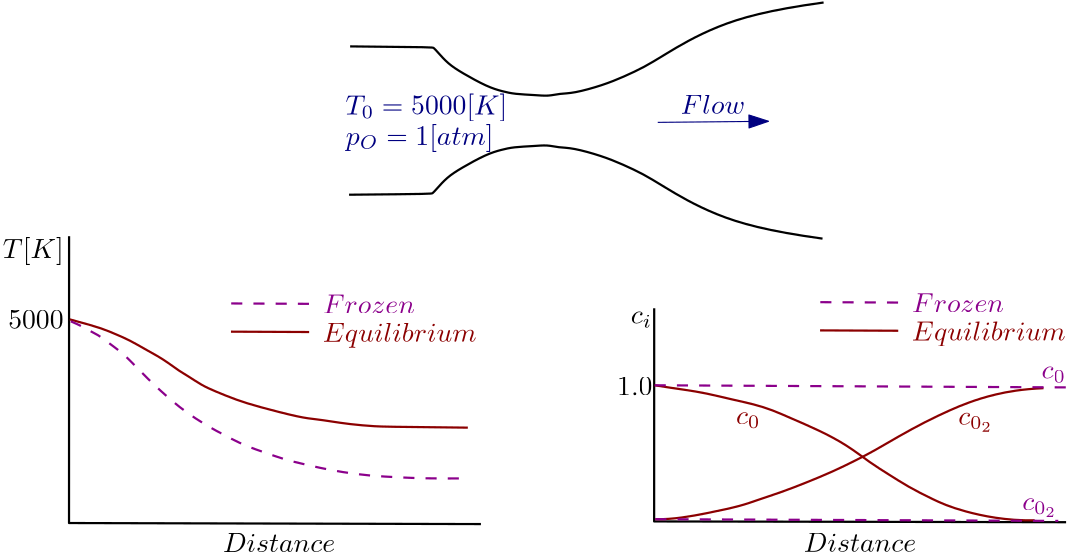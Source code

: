 <?xml version="1.0"?>
<!DOCTYPE ipe SYSTEM "ipe.dtd">
<ipe version="70218" creator="Ipe 7.2.28">
<info created="D:20241121171926" modified="D:20241121181100"/>
<bitmap id="1" width="726" height="1170" BitsPerComponent="8" ColorSpace="DeviceGray" Filter="FlateDecode" length="39072" encoding="base64">
eNrsnQVcU9sfwM96dHc3KIIgdjfY2N2dqM/ufD712dhiYgcqYmEHiElISnf3erv/ezdQUFHw
6Z9t/L6fj267u/cA53539juNYQAAAAAAAAAAAAAAAAAAAAAAAAAAAAAAAAAAAAAAAAAAAPUD
OzsNx+/4rr7znvEgOwAZpyjiFc7xEZ1xGluZILXpsZApgMyS8+QazvZ+LXBsFFAFWvPiIWsA
2aPg3l6CpV0a4ZgyJTbTW88Ws/EFG3IIkC3ivJcundHBlECPIfG59fq/cbbfThaTBVIDMgKf
xWIFLxozZoyHlZaWOgNRmAoKCm22nSJ4kp2Hk8+CXAJkBVFhLM4JD3f35poMBoOmYm6DM/LC
7du33xRwCPiQSYAsURr++P6mdjjWRKih17Zjx46zbjzDieFC5gAySMbNM2d2DGnqbEQITXMc
NWrUpqD3798ngs+AbBK+devWOc1tbEyVEVLquGjRohVn8TAkUwA5A8gkJf5z587tb2RoqEVF
yHjy7t2HHqanp2eUQM4AMgi3ID//1eJBfZuqqakpKmhqavY4efluXFFRCQfyBpBFeBmhoWf6
du3qpkmhMI2dnJrPCwwMDGULBCLIG0AmKXgRcGFBy5a2eMSBdDp6jDoQHPw6GbIFkF3Yb4+s
6+Jop40bzWg6efLG5+ExBZArgAyTdmzNkgEWBgyEtD3Xrt18JSEhE7pUANlFJAiaPHmQva62
EolEan743Nvs7NwyyBZAZmGlpr5Y6N5MSYmpqG/ssjQg4HUZC8poQHbhJAYFHe3Q3lUDUQxb
tRp99WlIBmQKINNkXjs2pVkzK4TU2w0ate3Nm1hoiwZkm4LbuxY4WmkgRHOat+F+VGwOZAkg
2whDF01vZ6JNQnrjtu64lgJj+wEZh18Wu3lEF001JlOtu+/1qPyCcsgTQLarh8nhPl1b6zMY
6rZdDzwI43CFkCeATMNLfnh6SAtLhFRbeKx4GVoMOQLIPJnH5jjZKCKm85glDyLSIT8Amafw
xubZ1loImcxad+lTGsxgAWQeYdjMcS30NUlIb8qFhOxSyBBAxhGxct/MbKuqzFTT7+V371M5
jJEGZJ7S51s7NlMlUw08jjz9COP+Admn/K3/3qZGCGn2GLYjAuYaAnIAN2xLv0ZmSLn9tPVv
Y3IhPwA5IGn5IENFRHPZcT8pC/paADmoIuYcGd9PV4lkuvJUYD4M8gDkIfT4dLqDuSJTsclf
L7JY0DQNyAHsqPNdrJBC4/ZTQ6ADEZCPcjrq4BBbKsNxxrUPCZAbgFyQvnmMuRLZfMW5JBhf
CsgH2bvHGKgig0VnM6FxGpAL+Ok+vcyVSTTLzSkw0gOQCzixF9ta0EgKrnODsqBbHJALpyPP
eNgiZpNuk96mQG4AchF7xO0Zbk2nOcy9HAHtHoB8kPX3WBMVRGnsmwKLiAHyQd7+4UaqCBlt
uAHtHoB8xB5Jp7uaK5KZtkseZcMOh4Bc1BFj/FpbkkkKbtNeZcCovF+A9f769VDxQJlPD5Ly
EsLuXscJ/3rkTFzA9V/laT5kct3gRh7vb4eQYoupQUmQG79A1IktA+3sBm/3xpncasayqUNc
7XCGiQ9UYaKz3a/S4Wge5HMdECZvH2WpgBhNlwYkwhZxv8SF5oZKCCkbmeCoUzV1NZQpxGaS
KuIDVVAno1+F7noc9mqoPbnbxonriNv9MiCe/kWOm1L+NGSGky9U4muHKP+op6kqIhusvpEP
g5h+mYznD/40R9sq2JyANbJqAe/T+fbmTLJC4wUvsmHBaemm9EI7pr1PIWTEz2Df7WiFkELz
SW9gToD0U7zRiOxyDFpCfgzn3YEOFMRsPvNxImSGLPCytwLN7Ri0hPwAQdx6TzMGYna+mcyD
3JAJyh92pNJdTkEQUiM5KwfrKSGyxYFAqCPKTsT4uCOF1ug0VBm/h4iXtt1dV4nEsNz5oBjW
QpAhuA96KpCtTkAD33ey5sORlgY0ZqMWa0IKYTNEGSut7/RSQo7QHfNNHfGNb3MzxGwx9s2H
LMgN2YutA9yVKM2gJaQavLDdHlYkpNDnfjxkhkxSdrcbg97sOGj9JaBOXz7IWAHRXLY8hj4X
mS2tn7Ql0Z3PQJWxgoL1g7SVEdI7fC8P6ogyXC960oVGtT0JWuOU+PboqKfItFpy92kJFNSy
rfV9d0WS9UloCeG+O2FJJjOaT3mdKYRJAbIO6/Z0B6bzv68attfctyfaWSBGiwmvYE6AfFQZ
k31bKBi5X224Wgsz9mztZ0GlNVkMcwLkKKC86owU2vs31I7h4n8mGBsoIp0d12BOgDxResmJ
xHC7x2mAi2uJio8NMFZBZK21NwpgvIecaX25mxbTYcjjhrZUPv/T5TZmDDKzkVdQDjR7yF9w
HbnTicrs86BBfQXzI2+0t0Y0x05j38GcAPkk/1AjslK/vdENZiixIO7oIFsK1X7yjY+wXp78
an18momy8ejwBhJcF20YZ6ZE0lnpmwRVRLm+z3EbTJDKqKgG8KeyTs8cr6uKVJacyYb+JzlH
mLbBlq7WblWsfPetifLvetiqqlD1ptxJg30C5B9R1ts5elTtuY8L5dZrYUbEi7Z2NJq506BX
KXzYJ6BhkLa4rZpWo40Zcvqxzbk+s2ljEsVq4NUPcXCzGw7pz8ZrIoMl1+Vwg3nutQNLbTQQ
SWfmsTjocWlY8N7s7aSk4zojQM6Gp/LuL3Yx1kZIcd6B1CK4zQ0NbuGLbnSqevNr8lSeCWNG
t9KiIlq3E2cTYbmIhllch1/upM6073E/Xy5mWIvKEmZ3dlOkqxu4PvpYVg6jpxsoInbkwT4G
DPsxfmky39coeP1ik6samazdfn9ImBBaPRo0RbHbrcnK1jNPZsq0CIKXZ5wb6yOax9ANHyGa
BrC8gxP0kYbZvNPZMvuVk7xja1dzEqJ1X/ohPgfuKIBTEHNyhBbSbDT+skzWr7g7vUYY6DNJ
hjt2P8uEOS5AZcNBSaS/hwpVxbHPwzIZi0N4rLOeZurKZJrq7tuFhVy4l0CVsJQbe9dDn8mw
73MvS2bqjaKcT6FtWlswKOa2U18Eg9LAt/BjTg81pdHtJl5OlYl2vrJHgTNdnBDZvFPP5+9T
4P4B36c04cBUfaRqOefwdWlfvEz48OS/9nbqiKQ94UhUDATTwA8oTPEep4s0TZy9bkpx85go
aeP6DmaGCFFHr9ydDO14wE+9jjw3UA1RNJuPmRYplRVHoc+0qQN1dRiI7HzwyMdsWL8YqE29
sSwqsJuWEkNZpfXMsCLpWmShtPC9h7uVioqqmpr2kduvSkog9ABqWxryY0J8ujfRoKk2abEt
OFpKpvtxw8JCx7VwpFLJVk5DXr0KKeWD0kAdS8WYsDW91RHSb9T+sH90/beZvfE/2aSJozJC
hr373gqHueLAL5IdvnZ6WyVENbEe+e/R+uyGZh84sN/d2gwhUt/pM3bGfYIVp4H/EInkpN3f
uQm3ScXAfOqya/UzueDRsmXzjYyMFBCy2/z367Q02C8B+M/FZEGu/5kZ2oikptV00KiZ/+/V
cb1GjWqlpaWB8GJ6y5m7efmwyadMtDcUplejpO4tDqKS4tz09MyKKh07J73qep8F6VVFKM/O
+IUvb0556qunvU00GQqKqs3ab4lMz/rjPY/lGenp7zq1b99eXVGRpm5o2Pnp06f55bA+nmyQ
cXu2SzVW1b3jN2b1kqEuLu2PE30R3Jgj/V1aH6sceJceMsVl/JW0CgnLP/7bw+1QRNWFMbLf
B4sJwS9Oeyt+mvu9CSQi0af3p/u0bKlKIuk1cel2LTg458/NM/kYHLzTzcWlMZlEIlFatmy5
/+27GJEIJgHIDMcaqet1GdrfBv+GtfUcOrSNmunxOqexyVBLESHFmXG4fPc9W/Ydatv0sGTX
8sTlLXoMdXeZFSE2kHOxZ5v+Q1p2v1glPH69s5ejg4PD8NXxGPZ4WBMHhz6LQmsqiMs+RUb+
NbQN/rNolg4OS85cfPr7ZzsGXMRxb+RgQMJzRH/w0KEjP0ZGQtehjLFNp+fOF4nvJyDUaF9M
YmLgMP0ddU3ilTsVNwD1fYTHHQ89LBeHJB52cjlMrIaQuMKi563EB8PMpkQTJ15q4/D3h/i/
bdpd+qJ1SeoR/BPV7FQMHpgUjlXSHXM8rPRHhWJGYuDahQv08J+nbWbecc327ft/W92taPf2
7dubWpibmzPFf8+ChbvjExNhlwsZZPfYl/lcLH8eQkMicJvYOya+rmsSe21H78Z5SQTT67Sc
/XlY/mFnZ58CLH2FufutUoyz3VRregyGXWtv+XeSAItoz1ycVuXy/C4ITf1EFOZ322iuiSz+
WccGOycz49TuUWq4eAwdfX2z8XMJ9v6XbuvSxUQSk4z19fXFH1C0cdfu3SGZmdAVLps86r+Z
6N7ImY3Q2ETiwOFddV3iMLDbjPcFRUVFRDp+LfW34oW0KLwbzf5MWWhPyvxk/KOSMF61yQOR
YJmW431c2ZQeJMvTVUJrvjtC83HNhfd7qm9MqV1nXWlR9G0/v71mdDqdrKJGYObeX8zlIq6E
H0bBwoqTuCWjiIt6aRFJqJDx5Og2F/38/HLwvwcaO2SW/AjxemCH9JHS3FRx7S2rjpWi8j1W
Rh7nM8StAyXrDIyvEKVurDui/JM4SxUtJZIXrNBijvx4xonehfge4F5qTFmc8uWnZHQUW829
3dloQ2qta4BCLodT/OHVq1c9baxx6GQ6Q4yFWwsxfYLifsDxjpKzWrgpEhfRmZZEIgOf4emF
sTkc6dzeg5+TDG0wdWE9Qh3u/Fqf9DN3BqKbj35INNj5t6WZ+BEH06apoUkv+iOJ1dgqLdQp
ZLuxpk8Z8SqoJdK/9qUkXK1DWC2409liTeIvNGvEhYXijOoixpmBKqDbO/0AE3Llecodiesm
viYSSZAemcueP6hGUJEw6+rMQdGgat2s7v361y4NHaNKyOFJ7PNyxgFJrOb5uSLt/f2+slon
AKuwGp368hGaqEhYfa+zxapPvz5WKClWzK3Z4ytQQT+k6eiK8xaHE9elSNtqNLm7ptpUpefb
tL8s1Ju8B1X/P1azn25fPdsOKfd5KfpiNfa0DULbqlntM1K1ZqtbL+xguiruv3etsNJTKti+
+of4JVSclymdqyvxEg7inz29RZLfdmFb++cZW7oisLouPOzwA6vZpyd+xZI31d4vyE3aZYsU
+4XUaPXbbtROS5uSa7ZaQZNh8+C3juosyP0h5dLepcK+hFvdOFby26ZdHfuCF7cKrK4Thw2Q
w5GaRg6VrTD+ira3vq66Ze92IBv48mqymjue3mm+ParZahylSVGwKN1XVjtXtMWLSmIKsfwt
YHWd8NZGrQJqKr2EKW+/IvybhWhE+esMqN1f1mR15hBap3VtaDVbraNOIalNCePDrfiu1fhN
EIHVv2B16zv/LYmAdjTHOzVZvceC1On+Sr2arR670IqM1KeGg9Y1WI1TxWpe/I0bN15CJv24
cWyaktrUSMnziOP79t3IrHsaxfP1JkRWs7r15f61bwMJ3WmGkPrEWBhB9I3Veff4X1mdsXui
paVlx2PBRHAXvm/fPj9+6VP84dgrDEs9uu9MLGQfznVXssVhSQN/2HRLA4Nme6puacG5uugr
toR9J5HVVsc4H8eqfrF6WdiAr6xWnJNQk9VpOf+aIqQ2JR7uxtdWRw08Ut3qtL+sem/dOlvX
fEgQsVvDKAODIezygB4GZsNDMSx9pd2CRMg+nPN2yOaM+NnHmbqDTm9uYbu/So926V8a1TFY
m/U9q20uYtxNBhKrMxdoo81ZZxt/ttpgT370EKVWLyusHhEu/MpqUdZWE4Q0p8F0wCpWq3sO
GzbMXXd4NavTFhu3CyooSNxIUh/yFhOlzEeoC0uY62OtOJ6NX3fSYCMsi0YUxsesKqzmBbQf
GFKed9TZ5MiXUECQ8LI6r9KrtMHx8gqIL0jWKdc1OXhJMV5twFv85ae+5CFv+WF96EZniDFP
q3SaPRLyvVQb3eLh6d11Ud6eh31lNSbK3WlNJqlP/gjTtj9bzbCwtrY2Vepb1WrB604qE/Bs
FKauIqkMjMN4Qe641ZjoVXPF0SUYVn52NOyTjlPm14VRYXXcNOVpeJ7cboU2Vg1wRV9R9erI
adOvpQtLTreyukQUv3tMHXzLMMGDVtobMzH26UZoQSpeck83IAr/PeYK46LxV6MUR4QKvrEa
v207bChIDaqMX6y2ffLhw4fLTRdWtTpjkbKruOOcfd0UNcNjjk+jUXM8JHzbkmx9AP8ibD8P
Mg//cF/vpoCQ/uwneAwXPghNyxBbvaG21bY33dUs5p7ZOrTfIXEVM3ONVdcd4Q/7m88j5Awd
oaK/ISNtvVVnomKTs9aw6cXS1wccTXZXjdsJq3u9JL4180Yr4d+6UyOhtK4aV6dsT6pqddJ4
1E48gU6U5IUsfLhY1iZddS+s+LQ1Uh0Xn7e92QnIPAwruTPeGCGdcf7Zv2R12jIDpOE048S7
IqEkq9fY6Q/sMWpXODF8if1oczObmdOGzrorjtNT19h0Xu7RZNyhKgM+PhxsTkNIZcgH/NCL
LsTgJPXxe+E7VGy15rJycYwnqmJ1+Y1mFVZjuRsRvV8hxn/emtrq0acJdERxPPeucz8YFE6E
zSXh5729T74u4v+S1fyoc/jV74sqwwZh4kXvEyfeFkjG5LHz7h7xPROYwBInJ0y64HPe53h4
UZUYIz7AZ783nkIy/qGI9CWeep/2h6UJxFarTK46w1Nide5mZhWrTfbiFcSwziT9ddFei2Yh
iyNBLoMh7yRilhUXl4ot/AWrJVdX0VRQXlxc8mWcKbukuJhd2eAhxM+tdjKGcUuLxRBXcEok
z0shBBFbTWlX8I3V3GddUZviSqudX+H3qeS4Ic2qk/uDq1RFp7btH0HefUXMJAWJ1Rp7oTuk
/q02PMD9xmosYQzSWCgJ9ubTexD1RtGbtmSKUo8PWStJVJXheZB3X8G50rzPK2HxYYcx0D0l
BVYzehV9a3X2Wk1apxjijCu6Fj7ixVVYp5nI4iCr7DBev7wH33PfED3DbOShDe0aHyqFvJCW
NpAqVhvv42D8yHlqWhPDMSxpotKgUMlbDxSUPN9g3LsuqFUYZN23hfXrvQNMnCf5psCg0Pol
e8tgYtbA8qufjyT/1RXRHI/gFZnoBXRdz1Wrpnf+93HFOlhxIww2szBR8gLdpdmQd9/CLQo6
dS0Sqmv1Tcn9KydOnDhz68vQ04IbF0+c8A0i6ufxh0YrajU/HlhQubhb2dnBxOA09v3pV+DO
fRdeGQtypt4RlpcRVFnYTyg+IPZYUBz/6FFIYZX38qKJNiRRaSK0iQIyi0ggqBYjiipewVqA
AAAAAABIFXmXFhyBtV0B+YJ1u5tVnyl+kBGAPFUwS6KPNDcxH3ErF/oiADmiJHR3MzPzUQ9g
SW5AjhAWBi/RV3KYeCsF8gL4jRT9s6k+WTfWGJFVnCedL4RbAfw2Uo206xV1GkKIquq4Eyai
A7+NJAaSBqj2B+FeAL+LdCf7CqyYCFH0rOhiyxj21rpGFhSKlpUSSclG649brTQOqozfpfTd
3SjYzruu8GKiKwie3KPHwKMvxvTA6Tk++s3+C489B2x/Oc9j3pvtPf4cbsoIKTf1CoX2ve/B
vtjNfG0m5MMvw09PTEwu4aclEqRjwuJyXnJyAT8rMUtYkPjHCFmkzXBZcTsLFl35LpdaM5Bk
gyRAZii5M9XRab1/LnzHfh+/tni15ydWp9yAVfOk6/v1WrOmq+5nsyAnaiAzsOfPrE6bOfIt
ZJT0RDzFd/o0abYjiwNjsGtElD3qJ1anTVdvHQAbBEoN0bOc2q2ILWg4Tsff+4RlPrxWp938
ckd/a3XKvSsEHwmXP83TRYoDxIuPxd+5np7zEH8jMA+L8scfP5R/lVhcAH70tXg3xnji6asy
LOjalbflGIe47Goefk/8r9wXL+5SQPyM25Wb2ITfwF+FSXoUXvuXYvE3r9wqA4O/R+Lm5e9z
G8xfm319xzinMTvmuJlNCvtvVievdh71z5LWJkOCcJWP2ZMRUjLwKc+8MK6x1awFzU1MTFz3
Ppxqhz/2fVCtupJxZvS0dW1Neq4JxfX8MM7GxGRWEjbZst35EiyvL3662RsMezXEqgvxqbu4
dNDaflaNV+zYEc7DEo4OtMbf9wziYqlHdvR0DDk21tbE7kAJKPwdeLk5DWhCasHRlioUZV01
KtKe/OG/WJ2xxqLbjfSoFcZKR3E73x9rQbJfuOs9L2+HHYWkpt5yWWcmtVE7veHLbZHCzqpL
bRWsGrb5eeK5mRZavT6IMFZgWxoa/gkbYPJvmgAr32aA0IRkDCufoLUJL7JPuzQ9nHC7GUNT
V/dMWeZM82Fbdi3QUnT/wH/uosuk97fo1YpJrramPNAwEaRtMEIG8/3m6ZJcr3+Jirf2r86s
oJ9Z/bEvZXaSSHDZGXnjIQi3ZCS5y+NirkiQtFAXGa5/mfG2M5na63BUxmFb9HeVudDCZUaD
33CFZYnL9Jh3hHhF/aUzbvWRxnuz8BeizI366AQRU0w3eIq/nqLi8kHI7stAnX2S+FFOvZ7m
FT80R8w73Nx7w5RI9kdfB/tbUsflwF1t8JQftFRbkc3JXqrkePnzwYR5NtVxnB3+E6ujR5tu
yMK4vo5iqzFsPLmHeGdS4V5zxX35PBF/GFlhTqxA9Kw5MvD7sr5kdneFycR2MMKjFsiNaDTh
DKJrOOhbvxTXa0S3nCmW7/CAxuYAHkvvMye74XFIfCM0IJRX3pcxIiQp+YYJQpaxQu4KdcXb
pXwepyl5OCz1ArzsQ3e8hD/+q1LFam5a1Fckl//Eak5KVDYv+lRX5ldWY/stVK4RjyPI7R9y
v9ntaLmWy33xq9ut6bpPiSdBTggh74oKYclaXfILDNus649/EFZoIsJqoSuyPVta6oQajZ4y
ZUyX9u07JGDYag1lcXXXBawGMCywLZpX9LXVv9QGgn284GnIRDVb7UGsRfTNHl5tJM3apUu0
VXcQoUnuTHWErlWW5rsNyVvyEyZ0D8HrOpeaUCusHhglxK0eFZIggQtWA19bvQqrs9XlB2y+
tjrBZ7Dd8JXD9H/RamyDHrkT0QwjuGVfxeqgHgpNw6802kq0SpUMVjA6UIRdNEFj0zDc6hlV
dhMDq4FvrX7RW2de4ueDmQcnfcU/1ZuzS9brf2V12jJrz53v8846/brVKlvFyy8/b4JQ78of
x56jrrxom9kBcUTy2IHmMGKSI93ucjlYDdRM3Gz1fnh1THDSxuTgl5FccZN1v6Lfi2qX5U2k
VLda9MGDMjeWj910ravVaotSK6zWCSQGSKaM1qaTlIbEVZwQ25WhZzlBsrVXcRuqsrau2qGQ
IhFh9ZQ0cZWSuyYdrAaq8t6TNB3X4HFP440FVat+4V+RUPbjuLpgljJaiNv1I6u/V1tcoU3q
FUwoW/SXVtM3+GPqiMEBmywpNncrzhEMZpLISySDXpdqNb4ZHh5RKsBtxq3W3JCBP8lbfLUM
rAaq8q4/mpGLFe7rtC6jLpd9Y3XOEIQGvi57u9YazY36VEBY7Xq5LCq7qtWKC5K/sTpjlqby
+Pc8LHe7rdM1op1loaM/t2CbObNHYMXgsk26yHC/ZProaEWbwwEEoWyMNUYJaa+/HhDwl1FA
tdpix1c8uK1g9YzcopNDNyfWaXrEHdzNzg+q6FP6jwlSGbOxqw4d6Y1e/Iawmtl9064oLHG2
FnNJGh64tyWhNrdYpbvNEZpSZYzq+xb4dRF5/9q3PFuEYRGnW1gH4yW/B43pXqF1thvyjBBU
WE03MCXovTWSGzZaBWmbmJqqd3zLx6IGKzL2lOC/lzlJcTMsvdXAKfS2QS5zZwzcFF+nUQIP
eiogpOjx/MsRYeIaU6RsOWXLQC2S+Ubc4guOiDkosCxlmRmFZLo25ckAVYQUNuWk9aMhZBj4
5cJi31E6yoOn2LT0zcfDieMuTHPc6htOFKSwRbJ1j2hvW5+K1uvRihUT75jaZ8r4H0YrE887
BpSJPk3UJpGs9hb7t2cg1OoJzKBu2KTOpKE+FwMeJtVt6Eu8/3mc61WXSxEk3zl/3i+mMPzG
+RuJeKBc+PD8+ZBiUdHzS+fPX3xRlHj7An5FOLv8Ef5wuUq0IyyNunn+5q3LTwmpsTj8alzm
qOv42RGSgayi6e4fKr5HRutvIX7u+TV6qPk7AS/iGvEiuFSE5d+7eP78pdecaOI6vxRYWL5h
kzwJdQssYXHqODuTz2YRVJv+JuSwWGwBJmAT/+Myclksnkh8lIWnL7mCJxKJX1fTTiB+iyuq
SJjYn5FHHOJLBgMXdugtaQ9h77I4lif+uTnvpu7IFmGVaeI/uyIJ8XUsmJUHVg+Nkt5frywi
OX6iw21JRHGhMeWYZDyeKGf2BRiZB9RU5j7sgoZFS+2vxznZZsxAnWEVdctDRsh29yUxSz3u
wpRSoAZe9FdEzmeldn5mbneaksKA1xVNLUE9mWQdQ4KWi67mwfw7oAb2qiHEWCC1Wz9lt0DI
83nl7Ef24yPWJIQQacmFxHKQGqixLSPA398/XGobwrjP/f0jv4QanNKn/gQZ5bD0EFAzAi6H
w5HiJgMeh1OtuYRH/L4w+R9oICQ+e1Q78uEzAUg7uZePixlra1o7VhwTn38Z+h8BaSR259q1
a2fa6ItRJtVylVsNPfH5tsvwi9fuh3V4AKnhude4ceM8jDQ0NFTJElk9vU/8lENqX+Qmq+MX
a5iNwtOZA03fQL0iZJWVLe3eyVFdSUmJSVfE/+95RRwuxxaX/ZSS55XBdV81JQIymUhBrX2n
Tp3el+InwPgR4P9OdlTE9S729mo0KhkZOjRuvCA4Kioqlc0nqFVbH7+StGjxxHmPJo0bN1Yi
UXHM7ezt7U+FRaRAZRL4vxFyy99/uqOFEQ0hUrvevXufiUpIyP2vZWsqMUF9fl88OUNxWK5v
YeHp5+8PwTbwfyDm5L4OJkZGKngMbTl21uw3aWlpZb+tTM3FU0vbP2fWrA4UXGwFQyOjf/bt
ewNFNvAnObV0oae5DrEtkPu67dsvJubk/IFuo5KcnJynO7ZvX0DFf46Wjk6PBQs3Qwcm8Gd4
NWuwrYaqAhkxt1y69D6vuPgPdpZzi4uL065euuSARyMMVVX9QYMDoMQGfjNlOZPcbFSZFIqm
3uzAdwVsNv/PSyZis9lRb04Z6ulRSUymRbNmgzOzoOEP+D0IPwYHL3ZVIpOQabPe9+Nyef/H
cEAkLI+LixvSsqU5mUxmWltvDw7+CHcE+M+8PdfR1FSNzOw2bNip6LR66dzOSE4+O3zYYDwa
0TI17XjhAmxYBvwX0o5tcTfFa4ft5qx9n5lZVn+VtvLMzNRl/Yk2P7q+weQth+DWAL8ae+wc
bKHJJKFGa59mFNT7IFlR/oeDBw4o4WIra5pOn/EE7g9Qd4lujO5hpEAmkdb4v8rhSkULBL+0
tPTBnTvD8BhbWdmp5wChEBpGgDqQea+3oSKdbmS56GUhly9F8vC43MyoSGtLLQqdYeewPj4B
mrKB2pH4rL8JA6FGgwLj86VymFFC/OEunfHfUMPS9sbDaLhhwE9JvzrWjomQw7BbKdI7nr80
NWX+hE4IkQxNBhxPhpsG/BDu8Qn2SmSlyRuuJLClO2zNy365Ya0xQgr6Y1btgRsH1IzvJCsl
CppwKqGIJf0RK6+owH8vQkhR3XisL9w74HuIWLeGmSlTFT0vp5TJSiWMU/T8yXhlMlnRvG3X
+HK4h8DXUof0M1Agm/a8lcmWpRYzPj/7o4ejGZlKs+wVFlEI9xGoQlRAdway6n4tRfZG6ovS
E2/27a2NGGZWqwNgxjpQSeKZwZYMZLMnhi2bPRvsjJR/pyJEUjf7Z+8juJ0AQdpCKwWSxpxr
GbLbqSEqzti5vSciaei0WRwOdxTA/u6mR0azr6ewZLqnTlRSHHreBiGaettRsBx8A4fl3Vmb
rqC9OJYt+73PfFbMOx89JZqiy6wsFtzahut0xLbGNFqjGU8K5GMJDpGwPHp9cwWysv3moDdw
exsm/IvtNanI/WGuHO2MKCqKm+eOB9jGjc4HwR1ugDzc4kpDrecGy9m6G6K8j8sXNUVkg07b
YEZYg+NBLx1c6suZ8reFraAwN3C3JqLr9PQqg/vckBA+7qVMMt31oVg+B99zih/vIpMZah09
9sL0goaCKHSwIZNkdrFEILe3nFcSsdKCQaNrNT0PG6o3DCL6M5FJu/Ml8v3RLYyc3AYhsuWp
wDC45XJP9Pk+KshiWxRL3r+bhbnhE9sgso5x9+MwaUbOiZllwSSZbE1tCLP+BFmPN6/URQyD
gZuK4M7LMUmzdMmUhbczGshUVm5x7vVNiKSgM2gD3Hu5JWOyBpmxMonTcOZni9hZW1RVqEyd
TodLYBsDuSR9nApJc1VSw1pzQFQcHzqURqJpuVyB+FoOiZuqifSWxze8hTSE8ePbIkTWaxUM
EsgbUTP0lDz3xjXE72Fhdsis5ggx2nq/Bw/kithZ+uSpYaUNNLjkZz/cZIpoej1WZoEKchRT
z9IhTwpvuGPqRdyCR3sRiaHZbRHIIC9kTFBVnBHRoCeKiHglb9bpMek6c7NgpQW5IHmiqtr0
iAY/+0lYHD7TjaLcePNr2PlO5kn1H62tOjUMpvThXud/HNOWrO7g/QDyQrZJW2WvyJwaDlJL
vM4K7IjI2s22voS8kGXedKGgKR9B6krKg3fZIaq2x2vIij9Xdgj+LJy1rmrkSWEwzvgLvKK3
ZygURafhBbC0+5+h+B8b8z+LKoU0+gOU1NUQsKJ2aVKY1uNzIS/+BBfsxJvS/1F0N2VCRn+F
KHtnR1WS5uTH4PUf4OXS6X+cXXEwXO1brUtj/2KQFK0XnoPM+e1wCvP/OKVw375bo0nbPhqR
VSyWXoS8AORH6+LYYz0QWc1+MmziCMiR12UJtxqRKEpWfeMhMwD58Zr72s0UkRltQmGXdEB+
4Cdf7W2KqBbDb6VBZgDygoiddHySCknBYooPG3IDkBuvy1M2IURWNN8EeQHIUXide3UG7rX+
IB/IC0B+imtO3ovhehSmTvubMLoAkKNqY96rHnaI2uTCizjIDEB+vE6/M9SWomXS91ICZAYg
N3EIN/XyHC0Sw3RGMmQGID9eszMuLUYkrV6rIS8AefI6cSmNQtfsuYsHOxUAcoOw+N0McxpN
zc0nEUY7AnKDoPDNCBdE0WhxNRQyA5Afr7MfT3BCVP1uJyIhMwC5gZd5Z4kRiW7YZ2s2ZAYg
N9VGbva9DYjE0OsFw0MAefK64OkCVRpdq5N3QTGssgDIi9f84jcTXaypakbt70F/IyA/9cbC
jDsuCFENPG7C+BBAfigNXDIZrziaDj0Ga7oD8hNfl6RdWYxITJNhuyA3APkRm5N1dTIiMw26
jbwLuQHIj9f5z4YZ69KYej1fphVCfgByAr8g/U5rM0TTtpz4KgeyA5AXeEm+Aw0QScHOy+c2
5AYgL4EIO+HE2hGIrKjWePN9yA5AThCyS+K8eyFE0XAZuRzmzAByI3ZpfLCPEY3K0HDqvIUH
femAnHgtYCefsLdUoVCVm+2JSoZZM4C8RNg5octb0xBFVafj1cBEyBBAPhCUvl8yyQ0hqob5
yN2XSyFDAPnwuiTr4S4vHURiqthMXnkHMgSQj0CEV54ZeHYCQmQFtcZ9/4JIBJAXsdnZkX7t
NZQodBWr5mvyi2GpPkAuxBZy85NOujVWJ1GU9Nr4vH4PS7wD8mE2Oy9s/dA2eOVRVcts5Pl7
eZAlgFxUHssKgpdPb4wQiaHmMHsb1B4B+YBfmnH/6AG89khRUG86aV0E5AggJ5VHVurjE+1w
sZmaTTv2PgBZAsiH2Xx2TqqvmamBEpWuZmw84GVqEWQKIA9wcnJC5nVqhBCia1rNfPgwlNvA
/v6PMCtfPquPpXkPJk/up49IChoarf89crEh3eeCzV6xoIB8wisujj2x3hMvsanKqqYDl624
3FD+cu6dwQthK225Rcgpjb54cb0VQiS6opLtkCGrohvE311+o99fKXD75VhsLrcg8u3dSQwG
jUKnq9u7uva7zOHw5L20vt17XhLcfHlGJBTwSrKzL7dqbKVKplBoarq6Y8Lj5LtthHeo0WzQ
uiFEmwV5H9b17e2IB9qIodVkxY0bt2Pk9689aWF2HO55g0BQXpR7z8trsC5CFEU1NYP+O3fu
vCMfA/0Et2bNmnX6yypAUeM0R76HO95Q4JWVxZ3bt29lM6IKqaSk5Dx91qx9qbL+Vz0aZ89k
Ms07j60cAiPYqtr0GtztBlWDZLPz3t72n00EIxTcBsN27u7uf4XL7B/Ev9dNdW5s7DFXukLH
mxU14X9VGANewb1uYFVIAY+XHxsbe7SJlpYag0qj0VRMbWw6H8/Lyytgy9of824wjb5aJOJ4
GyBqn+BKq1Gnx3CfG6DZOJz83NznM1q2bNlEi0QiUVW0tbVtlwUHB7+WpekHIb0RZRRe9fUx
Qqjr8y9WP4J73HDhlxYUFERsGzlyZF8rREyE1NDQMBjt6+t77r3sWN3/HVgNfBNss0pKSlIu
rlq1an5LREw/UFFRUe26nmDnayn/3XMDT556zQerge/HJNzy8vL8FydPnjzYj6hKUhUJtNqO
leAtpTt5iHgcriBxdTsbOlgN1OAIn8PhsBKePXv2ZAahNiJRGRIM3Nq1a7dYCvtuWBnbrAz7
B+w2AKuBH0YkAoGAX5KBk7jBHMdUDdebgqM4S+oqksUnWigxu97hQQQC1LrsZuXjpO7pKsZN
c7zUDYd740khd7rLg7gaqKvb7GIxodtPFEjZr5a3yxLRlvOgtgj8KgI2R9rWF46fREbk1gFf
W236Ty7cLkBWIaxGBruCplrQEVKeLp7MJvhH1fkKLO8NyO7Xx+vhCois5Th3nSMJkXQ3EUPH
zzvo7+ZC1gAyrHXwggEDZt4tY50fPGDA5niiiD5p2Ra2XQVkW+vykpJyPoZxS0tK2MR+OfHz
3K/zIF8AuSKg1bx8yAVAroicPOgJLOYNyBOimKN+2VBVBOSKEr87PGjUA+SsrOZCRREAAAAA
AAAAAAAAAAAAAAAAAAAAAAAAAAAAAAAAAAAAAAAAAAAAAAAAAAAAAAAAAAAAAAAAAAAAAAAA
AAAAAAAAAAAAAAAAAAAAAAAAAAAAAAAAAAAAAAAAAAAAAAAAAAAAAAAAAAAAAAAAAAAAAAAA
AAAAAAAAAAAAAAAAAAAAAAAAAAAAAAAAAAAAAAAAAAAAAAAAAAAAAAAAAAAAAAAAAAAAAAAA
AAAAAAAAAAAAAAAAAAAAAAAAAAAAAAAAAAAAAAAAAAAAAAAAAAAAAAAAAAAAgP8roupUOQ55
A8io0y8O7KnG01LJG0XXA/IgewCZ5HE3GolMJpMQIh7IZOR6gyt+I9Z9SDhkDyCT7DbWWXX3
7t2BNNTuAP64xX7QGwFYDcg0gh3W/5bhj/MZaNAH/PFh27/SMbAakGnOd9pfjj9kj6cpTYsh
Dpw5ClYDMs6L++Iq4d+6qO0T8YGnD/LB6gbXZCAUiuSwzeuL1Z8Bq6UE4VeIfr/TzzZvPJv6
KkQkf1a3ewpWSyPZx8ZVY96t3y118HI3CjLq1aLbQzn7Btqsa7y/GKyWRtgBrcTNrlQJZMOt
v/nehwwZeWEE/iOQ7gH5yjlfR7LVdQyslkr4D5qTkd3RPAkn7X6v1cKQgdRpmVHjGPJntY8N
Aqull1uaqNGFiuelF36v1alTEJqWhUVOVpVHq21ugNWyYDU75PafsBoLG68iZ1aLjtkwpsWB
1bJgdWXgIBCJBAJhZSPG56ffBBiCL28RzSfEmdWaOlImS6yOnqHx2Wo8ZYFAVPlUVJEQcV3N
P0j6eDtUWeUUBlZLvdWiCiNFRRfnPQ+ZPv6iWDHhx1WeY89K7BMJ+JUQ7+Ud9fT0PMwjngpT
dm34xD7r6bk5sWpd9JA5QlPT+fybLSojEJHg8WxPzyXviPREz+cNu0l8gIr2eW5JwAp3eXoe
y5eRXAtojsDq2n2r1UyFEUJeNfjfDvH9SRI1WH2eOCHyaIQ4hXut9JimZnRq86v4q4wtNuo0
uu6ge7jXog9TmjRt2tTZsXFjjysYxvLWpVFJWt3OCTH+ERv1nkGnTBFS/Sv7S9InLcgIaTs2
bWqlVGG1IGyWuTKNqjT2gwDDXg9SIBsOf36zr4MGaeB7LGsciTw/A6yWKwTJsTWSwCLOSBh2
hF4NuxufTygRp8H5QRrJ7Bqttt6Fv/9wZIfXxOvgPvoIKZgYUGx9MCx9RVs/LuuEFpk6MAGL
maAyNY3LfdAOUZpdxEq2uR7l3u9AIblewy7bkhBZy8bWTAWRFwu+/EkJkxCakopf0p0mtrp8
kfKQYC43chiZuqwQE/q3pZqeEgqPWCGXS2xM9N5jmMxIcas5anYfrP4p2W6oRkzFnVjxrjWe
YH5OnEaYc81puAbXaDUiUyhkEmovthrj+yDU7sWTgVPuYZnLTHbgR0qOmJFa3RWk/rsqHn9x
ypHkfBHL/cd8CR4gn9RHljvyhWctkc6KbCxpkRb6S/BtbRE7bUVYLYoY7EK0G6Qv1UaDw/An
3kamp/EvkSVUNOAdhn3oPeqjjNyszI2maDsbrP651S0pNWLxTGx18xpPsDovsdq15jSav6rR
aq1eXl7T2lA6fLZae06COBi5YmBMWI3leVuhMWWS8z8MRtT5GHa/Ba3rzp07R6kiUtfnWM5C
5E5c/aQzWsCr0erwYXTXm8TxoJ4kyj+4zvuNNRYmiq3u/xYr9+m5JVM27lX+JhOEujwTgdU/
g3XJu0ZOicPN4os1nnBa0siUd6HmNC5m/bC2yA5ZPvOz1U0ui5/FTFEy2SV+9n4AcpQ0lOTt
syK1uYeJ7jZHFT2S5uszqlrd+k6NVh821lggrk1mbTIl9XyBaz6U7uovIqy22J2XOab7C9m4
VfytxjQaTcEjCKyW+jaQ0O1vvrL6oavC2ORKqxUWEk/Kj5qg1rd5WMxMNfrw+2KC8PphFavV
tvzAapPjkjduuCG9o/jjWkWVqVHCRVSEpiamr9xfJCPV+vxkgnQWWC31VnOLud9YrTyfW93q
vJWIOjgGw970RQrLviRSW6uNDvErrdY/hj9uVkPuQYcsGTQ0IWp5a38Zz0qwWvqs/vz9WsVq
JImrxVb/RRRSa8iKg9/iByInKSksrWhwFIpqbTVyuVFhNcnJjwi75pDanJjfetcMFTRhQPdn
YDXwx61+5IaM/hVVWG17Aq/6r1FX9CSiSaHgXgv6sCjivdKQR7m1tPqo6RerqdvF3w/e5giR
tvKfd0FI/zQGVgN/3OoELxXVMUTXjOhtP9J4Fia67YzMvIki9uGxg61IKqM/CESsK32WJNfS
6jcDaE39xL2Kfs3aBorPSB6FUOu7whfdSMjwDFgN/Kaaz42vreYdQY4XJcGFnwlqdAZ/mrXV
tPl1gSh2robCiGj8ePa/i1+v00Zq7bbF32jqiocSWfNRz1eiGq0WnrQU98JsUdachRfwophZ
OkslNcOUMWS0MAfL2WJGnpog63kZ1QOslgqn+SEeVJKDL+9L06vwvjNSHPha3OpcsJmm2P8l
J2eXfvNrHCxpkRpSWcrhcMqPdziKXbUmIaTuaG68sQD/IBggNa80ET+wI1Lb/LkbRpAwiUSa
ko6JnvVl6u4T4oX/eIranFjOp7maA4Il1Uauf2vK4lwMu+5G2SPrmVk+VwWslgaSVzqYGRmZ
2k1O+XzoSXMKmUxXnyxutirYrqempqWt19UPlzB6HJlMUdTCUXE+h3GPWqiQyWSDfzgYdsoI
f6axNnmdPoOs2ulaZVInm1kaGVnuFoRNNjMycb9LxDQzdVQ1dMwsRoVUjs4LHTI2DP9I8fY4
HZX53IQIRGp5O74zwXqO5GXihs6d+5+URAt/d65ggC/xOs8bf7qH0PNWP/zZxiwsYV3nzgcE
P0z+zZzOff2qHnjll0o83AwoA6sBAKwGALAaAMBqABC+aA9WA3JGyVAEVgNgNQCA1QAAVgMA
WN2Agf3XwGrphlh+6Qu1WjpJlJ8qniBTufKSUHKZqObLRcJfXZRJJF7nSUY+RqUjSGC1VNyI
YN/TVXgiqIVomZuHPiZG+0Wfu0GMHS15efpJMa5fyq1zoTVckRN4+g33V5zmx/idvprEi4xl
y0Jmcr0twWppIP+wHbF+NY1BQCO5Bvz8kuwd5pR5GJZwrC+tkS+Gca63QANjsPzrow0V1nz/
igJvW+RV+AtSpx33NKCoD1/da8AzWViAj73RAKyWCgr2GyNkNPcswVpbFa+fX1Ho46z8F4Zl
rtdBhNW8Rx4Kw2OxEt9m5JqsLvVtobDoF6wuXGvYZWdfBWKJnopJvBBXA7XiiSOqnAtTeszO
qzY3L+o1sZzCVRux1Rg3KSQODxDKTjjUZDVWFhuSLKj7r5Y8qPUtdmx/ClgN/LrVGO/ywjqU
pBuYYqsrue1Wo9W/WJGdS3MPwUSxw5hgNfDLVouEQV8Wmeb/LJK9ZI7+sNVTEW41hr1sLyNW
l44kg9VSZ3XGq7LKtofky4cec7lcvgh/weNyifBBiL8mpjeK+PjxKlbjr4nTxFYT73G5ks8D
fh1ffK5I/PRLQoKKhPEkeQLxUeIKQUXynxFwJqMeL/CjT9p9sVrI+5y++GoCvvg6fmWi9dgG
ctQWrJY2q0WPVkp2LhZkXBhurtzcy8vrWDGGJXp7rSCWznu73MvrYBrGT/TxWnjti9WCzHNe
PjkSq1ck+eAXrX8hJBSO9va6knrWy+tiCS/2gNc1FpZ4aMHi+7iIL9bO9zqagp/BDtniX/Lp
gJfXsmcCwbP1Xl774qp4+WxdE2Q+Ak9vuFGl1SLuh214+hFC8fMXGx8UC4Uctu+i3Qki7NRC
r3O59dwGsgHaQL5BxCr/g7AFNVttf4o4I3LOSLHV3FvdbF22X5lJQ2gAfiC4O1lrLX44fgpC
Pd6zrvQ0QUTLXqXVt3uZES17hNUU246GeM1O0fO5ECs+1kEHWXY2RWhawtF2ukTLXv4OC0qH
QAxLmERHfV9jRfv7N1Ox9WivixCt56PH/VSpSHv5l0nB2EFLEkJUpqIik1xhNS99XQcDRari
uPdcEZay2lWp8YQPr736mlIN16ZhY+mUqfH1ewOFL2F89TdktbD/g3jcrdlqhnGjRo0cLJR7
ia2+Z2+0Kokl+jSbJraadcZKbDVrO2G1MPd6z2pWp8ylVVqNyExlZWUGiTkoRCh4NYCCSAxl
BcacuMVUJG6vvuFGEq8eGT+SsJr/3IOCxJfQSXQjc405Q2loyIcvhXXBQnVEGXo3Kuqcm8Rq
0T9N2/lGRY1TUjTbkI5xzjsi0r6y0m3mJJMTaVwssl3bR7x6voMwF+ZbUjXRH8Tu8g+sNm3S
pIm9FklsdekBzaZniXdiJoitxm47VLGaWOqgmtVY4tRKq8mOvgKB4Kg+Io2IwyOI7sj4gCDo
TBwWN0piteiQZE3UwpmE1Rj2oAOiuN0UCLbpIMWJH4U5XiqkqjtoCKagnsSa20EdSYTVouxJ
ttdx6VmzVdDIDwIsqCeDdAGP2Vdqm5wrx7D8nu6hGFgtdaTp0WsNjUzD/5FoNEoVcUmUH1zh
ePUncXXWVuPehMQPGmssF78TN7FWVidNq7Ra0gZStIyMhkbj4XMPtKBcnNCnMRKrK1f6rbT6
UUfkTCzSvl0HtX2AP4b1RvPSv20DiZ6gRlidMlurp3iB7QQPEtqQh2Gn7UkrszBslTZqFyzC
cgbNSwSrpY+itUtqzXS3mUvmtDSYuKAv8wta7j+4Ynv4z2qLGZumZvwGq9lnmyDns+zaWb2G
9XOrsavOhNW+DiTJQnz564zwN4TY20HKhnfEVlt452Hnh7/EwGrZpvhZGcZ6eSmPH3vkC2d/
ZVeVKi17mW/Kf4PVWMJEhGYU/DmrseetETqJB9p/GxjcFPKXayE0PIo3flNWvVf3I7qD1VLX
Xi3hd1hNnVv4f7B6uwljSLhfK2UKGhy2z+1uvWdl2RQmWC2FVovYZbjVagtY/8Xq+Amo3zvh
n7D6IKfSauXzuNUlU5Scb/7jsL0PXWHBQKeH9Z6V5QvVwGoptLr47FbcamS2m+imixlfabXm
aiF+z7ZWt/qK5fetFrzsTRoZ96PaYv70X7H6XGNkeKPCavKWAuKJlypC5A25nzrhVeVz9d+n
zrvQBKyWOquFvLDF/2IPnZD2GP80TtHN9hKr7zZRHh3B4YSNQqhbCP+z1cG9qGKr46d8tnoV
0dOTv5BksiGrBquNjwoxwdNuqPdLfq2tFl1yIqwO6qdocFXcq/i4lcMFcd/+GTuE7M6UxHcj
IeqF+rcaRjdJCSLu/UYI2Z9mEcTsG9YzCEucj5eAJuNWeLWV9C1in2YpqHusWDFAASHLaf7C
dwMRZTYfE34YSbM/KcQ4V1xR/4940X63Fa3XM45QcKed6do0POUnXdG8YvHPiBmB0GyiN9vH
XHVKKOtJTzKymXiHLbrfHq0owQv3f7TFVoveeaBZVToXuZNQ95d4wsl/6Yl7YXaZqsyJxbXO
Xmc2X3KaaASZMjsRK9hghDze1P+8gtLRFLBaGsj26WuopGTQbSJBX2O9xfix5AV0/BudqqRA
lViNXdbHX1M6jGIwlDoF5nnbKym398fCxioh1bFhWP5ShIy34UVnxnoDhWar3tzpar6KkDpp
uT5yPMvCS++i3eb4B4fY5jR+mpJG+2EtNWiIorCyMH6BDnLx4wse9GQQm2hgOWsNke3J8s/f
52cckf7aFBHnAf7x2odH1NGjlDXmRZYVrDXveKPiLH/nZlfLxCHJ9sL6z0zh4zZgtTTASXxT
lffEUtIivLRWVR3w4lr/Cqtz1+OvPV583LD5TTyPm4Kf9yETe9QZP9j9EXbJAX+cTTiVv15H
1dCtyYxQolgu3GquqqruMOkphp2ww8/Q2EqklDQVfzr++ljVnmfTcteb4md0uf9qmK6qquG8
OOG/+BWqTa9X/mrX2muoqlrszdzU3FBVtfVj/EjKYFWTlp07tjoYX7nRYYbncGLbmtLddrul
YatGaK+W5rCEU1xczBJVtoEQOzEWF5cLRdyq4yz4ZfjBMr74PfzkytOKi9kVrSniF6X4JRzx
M0nzBXGULWQXlwswEYs4XMITJ0QckFzxedYut0ScmrDiNOIQS5LmlwhaVF4uDjz8T6WIwGqg
FnyxGgCr5aXEjh4HVoPVckbh8caobxLkA1gtR3D9GiGkt44NOQFWy1EAEj9fXV3dfi/kBFgt
V14LcWChyDpZPRSsBsBqAACrAQCsBgCwGgDAagCsBgCwGgDAagAAqwEArAbAagAAqwEArAYA
sBoAwGoAAKsBKULErbaYGa/aTmJCrgCsBmQAfkm+mHKxvuzUB8H5ZRXrmQlK8588yiyqXPiE
XRAXGFpefa0zfrHkapaQWAGFeFYmAKuB+iZ68yiCScQSlJz8i1N69Ru/L12yAeSnrRN7dRm2
6JlEa/alaSO79fKOYVW9Om7bOPHVfqUYFrIMfzbheBZYDdR3UX27HYmg2yM+xr07ynnxy6Pt
jSVLB6cvNvDwXWShM+QFEZSwLrQ033ish12bS1UvLz7UhIIQc2gwbv6t1hSKpvstFlgN1HMY
HTlex5LYq29BAiZ61Z8xKwvjXmtjsLkIjz82KLX255WFjWKOixThUrfQ3VnOK9hivragahDC
PmxPRl2fEGFH7kqjRucLeBBXA/UMJ6D/vISK52XnXI33EOurHjQwPSrAEsYoj/5ALIOp1yGA
I3reDS3Kx987bKm1PrtaEsuVkQexsrbwvEujGyKoLQL1TvKU1teLKpa4jBiCxiYSz3zMNRck
8v7RtBOvTx/aD01NKj5kL7H6mTutacD3rBYmru53qRzaQIB6R3DF2WjQ/As5hNflPvYVVocO
oTbzfzOY+dnqpldjRyDmKnG0vU6lyRX+t1aLktcNPFuMgdVAvcNdS2y4aj3WD9c6fx6qsBrb
yGjmf8YGfbYarYsagboE8iRWq82I/sbq0uQ1fX2rr5oNVgP1A2+niZ4iGdE6XOdUt7rJ+WNf
Wz0+DpNYjXq8/Mpq94e727XzLcO+snpIGOQwUB+FdVnQdBtlKrnHM1E1q8l95lazOnzoj6xu
M8xS5SAX+9rqrvdL2BwhZDJQDzye6oAcfUqqWY3cZ1daHT6YglZda/Mjq3GYi9OqpyqK6I7c
9527lVhSUsqHTAb+35StYaBh0TVZnbneBC2eRf+J1cjiq93wuEdticP6kzdv3hJC9KnD0pvA
/zW6vteD0f9dbg1W82+2RKsutviR1XRNZbLq5PfVtC4Ziiohd5k8efL5xOzsIgFkNvD/gn2j
rfmepKpW0wYtqLQ6fpb6z2qLLbznG5LUpoYKvm+1GMv2XbqsCEljQW4D/yfe9e/zKm+VcoXV
wnUMx7M+9l+1gQx+J5RYTXIP+spqj5DCRdpkpRkfucKqVpOpNHI1s5WNLY5+is9m8fgQjgB/
GlFIn2HRWOwoNCqWeJk2nd7ydmBnmq2vQGI1dVPMGIqkbxG3WmXSx2+sxlhrDcho/K2sqlbr
tepqpkCRCE1VqHyGPE4FPsso54LYwB+l9IzbmFjs0wRqa3+ip+WggcrYUGy/gf7qdInVjS9k
bjRGczOJSuAK1Zb3qtUKF0l6zLPXmlGQ9qnPsXXpWOrQcMxnqI0ak4SrbNXL00ZNjVlRdmsu
PPIoo6gE2kaAPxFQ5xVwiL3Vxznuy8PyDzpRZ2bjnu7SJ7akDulFahuIhyPB7oxFWdjb/tRW
9/DiNbiv9pxPVZN44UGXjG5KXW1BVpzypqQiuOYesSX6FrN9Nw8wYyDkOnPZoiXrB5lr0itK
bLdZy7Z9yC2D5mzgd3N3gldARkbS3r57cvBXed6OTifKuQ/7GS8gxvFtVmp+nSdKXW3Z9RYb
y9/fhLKmDGNvN7K7Ui2J3cZIYjWWskAHqXXaFivRWvS2c0WPeeQVD23cZVq7lcEhV490MTAw
UCSJxVbtOvxwdEYuD+4D8DvZp6Zk06p11967xQOXsEJvB5fjdzz15hM7uGNR4/XHPUlYY9zl
JtFwUbjPwelE8sXORpvzqiTAyV5vSCZ38S/Cy1zWNlMymayzMjSdOL98oXrlOBBRnG8PM3Uq
SbXxhneFkcHBwZNs9JlksdkGLi2HBebxYB8p4PdxrrWdibXThszKjSTZh9q07dBsebJExsg5
bk2btRgQUDHD60B7N9dmrtvyqybwYV6bpk5Obh2PFGLY0zEuTjitOg9/LqktfhndxC/I3tpG
i0ZS1NoVVcgXleY8HupkoMigEWZTNSbcDc3ncKBdBPhdpNwK/dHb9+5UbWBOvV77UXilYyjV
x+yxNncwZJCQxeaQHPHH5OSo/h0MlMViI/JqP793eWXQSQNIN5xd5l+PRI3b0d1InYZargiu
+KjEbvNqo6tKlVQfO67d97EUvAakmu+Nr37n83cbdSrq+vbzkccHl7vo6iqIS2ya546IbBgv
AsiY1RjGfbWllSrjWpUjRc9u3hxqqUsjvNbu2Mc3LgsaRQApRfS60/fnwpR+WtVc3I8jFHwu
ltMjL3fTZlCIEtvAoe/9HKg6AlIJa7lWTTO8eCwifOZFvcv50m0uZJ/q10pXgY6LTWYO93uR
DdMNAJmJQL7wvovJqsd5Vctk9qZRHQ0klUfy8oDUYhgqAkhbBPKh64+tXm9FR84nk6tPDHu3
Y5Wruthr01nrH2VAhA1IFewtRj+2+o1PRy1ak+H3s79S9/6mZgbK4lFQLScGZRRCWx8gPVTr
W/wuglBvVxpyHBf0ldYlrx/NbMQktKa4dFr9thQCbEBaKJuq8NP1QNinOmsxGP3vZbO/Mrcw
aYipEp0osJWN9kSUQosIIB0IAtxqs8qNd299Mhp7Kf2bQCNiWg9rVfFEA/U9r/N44DUgExFI
xXmrrRTJ5CWx3xlpfX62jboiUWA3XR+UXQwBNiAzVmPZp0cZkFVHHkv+Vmuu7z9jrMW96Z3n
bgwHrwGZsRrD4mfbMZHJ3xHl3wkzEvwHmounzyh13xJWBnEIUK+UDiPVevXItLf9FEn6zr7F
33sz8WF3faLLEWk5HYpkQYMIUI+Ue6nWYU3UuLHWSiTd0wXfqxUKC6/3NhLH18rG52JKoEEE
qDdE4d3rtNLvi346NOO/XxZ+39mTY0xUxBPUXbxD8yG+BuoJro9d3davfrLBjYHczqVyv/8h
2feXp5l4DQb3dRHQ4QjUD2WTGHVdlf1mW01qswnPOTW8HXOyt6l4FLbnhvBiiK+BeoB3pnFd
reYH/9uEijo/5dZ0QviNDrrE0Ce1jv+Gl0N4Dfz/a4tzVeq+g0bZYUcGreuLGofqCRPPNGVS
8ThE0+Z0kQC8Bv7fVs9X+4V9YQTH+xvoLkz5wQlXPTvoEvE149i7AuhHB/7PEciFJr+229GO
tUk/OWPzAD2iOcRu68tsWKkP+H9Sh77FOpM+31Lcj95h8dtcaA4BZMbqnNT8H5TDSZeGWomb
Q7ovjAatARmxWjivw6KoH/n66VlnA8JrxUkh0HoNyIbVgu4kxblR7B/VBjP9u+jjXisYrg0p
gVojIAtl9XxDJnna5Ywfd7acc1UTT3Dcm8kGrwHpj6vzt/XVJTPWJP04ujgz11IF91pl5fVU
8BqQeqsxLGqqLklrVcKPteadmGmrhHttO+02hCGA9FuNxUzSJOmtSvzJiI/MgPFaRCufy81k
aLwGpN5qLGWUKll7XcrPBjKljbdj4Fpb93wNiz0BUm81ljOhkbLiz7Uuje+lRiMhcoebiVzI
eEDKrcaw0KHqpHWJ5T/z+tOcFtrEYL4hIQUwRBWQdquxkKHqyrPOpf/U1SfrXIlJu0P/ToQ+
GUDarcZeD1ZBFjszfl4E32qmTUGINieiEIprQMqtxsI9mMhsT87PK4LPd9viWit3+DsdtAak
3GosvKcCSfdQ/s+1Lj/cShP3WmPTW1g4BJByq0UfPVVJ9MN5Py+BBZxN5ookRGX45HLAa0Ca
rcawd0MN6dp7MmsTWGwZpkt0of99pxC0BqTaaixkZzsF09pUGTEsZ6EBMeKp8ZkkaLsGpNpq
DHvSjm6xq1alddpfDngUghoPDeTAXQCk2mrRwzZ0k325tQkrMoKHqxAjQxyDYLYu8LutJo/4
+BvTEzxox9Q4WVqrc/MG2hHzGpveTyyHPhngt1qttiDht6b4uLtWt5hanhvTR4uGe939TCxs
Awb8Pkon2Hvn/d4k76+IqHXR+3ZFKwVimszYsHzokwF+F5w9Fn9s5YRaEdjRkNhWZvj6JNAa
+E2w1+rVr9XYcx8HQmvVhWHFUGsEflNc/YdWuRGmxbFqdyb3QisdPLpWa7IrB6bJAFJtddIQ
uyu1LHz5Rbu6aZMRUtjxvAjmyQBSbPUGPZLF6fxaO7rCSImEhyF7H0EYAkiv1fe6K6JGJ/Nq
6yh322gdok/G+VIKdKED0mo19qg9HTU5VVDrojdpti3RJ+My7mkq9MkA/4myGYp/qg3kYWs6
sjtfVuvzkx96KhJt127DI0Fr4L/A93P5U1YLHrRhIqNbddhDI72XtQIx/WtAUBYMvAZ+ndKR
5D/WXi163EWJZHShqPaC8sKGNlKjIBJtyvUsmCgDSF9cTXC/uxLJ9lReXfy8NdeeWFwBrfBN
B68BabQau9eViZqczK+TnmfstYgJBTrzLiTB0GtACq3GnrShI8czRXXS+tr6xmpEK5/9kLug
NSCFVosetKYj68vldbqo6NV8J/GOMo0eJ8J+6IDUWY0JHvQ2pRv7l9ZNzuKMIU2U8Phar8uT
ZBYM5gOkzGqcSy0ZJufq3FaXPN5NPPR66Nkk6EUHpM5q7IIb3WHlwzqvx/64qwExRhXNOZAK
a7kD0mY1dsGZitreLK/rZY+8ncQbkapOPRbPgnsFSJfV/HO41s0e1L1F4/6eJppEtdG897Xo
ZIivAWmyGmOfc6ahZk/qrnV5xGpXZSIOMXfq8zoD1lgApMhqjHfBjUF2vfcL3YWcomltVIlF
rylq4+9lloPXgNRYjcfWLeio3bNfGjydPaOjjqa44rjENxv60QHpsRq70Myw7dXyX7s2ZMPq
RuJZBUrLz6VmwOIhgLRYjd049rD816++8reduOJoPW7iixQorwEpsboiws78xaK29NFSR/G0
AtR8aGhUAYgNSI3VvCfTX//qmKWC+NGutkxiXoGl9cY3pVxYaAGQDqvDbcg9n/1ylwqfFz7I
UY2oOJJph/2DiyDCBqTBam9rCur9hP0fUrg511ZXPFIVNd39KjsP7iFQ71aLduJa93qe8V8m
3J7cOstcWRxheyxak5RaArcRqOfaYtleGwrqMjvyPwXFmZfG2lqKy2vGkGFHY2FyAVC/VmPF
e9tokBXG/TetsaTgJ66mZLHYJi0DwhOF0CYC1KPVGCtrqRGZMT7iP1b1RJlX27XUVmDgXmsb
9HoZnM2CIhuoN6txVhqR0Zj3Bf99FN7q4T00meIQG604H1BQCMuZAfVmNXe5MRmN3ZH0GxZp
Slza3UBfHIkgg3+2Ps/MhpsKVteP1Vj+msaqZMVF8b9j7bEg731WZpqSArvrrEVJSUVwXxs2
ZbOU6mevgez7U7VJ6gsTfs+SegH+Sx3saWKv6b377I+KhrpjQ4Z/yam+dtDImKJBUV+c+JvW
Yc8LD+vmbEGlErGIfhOntx9S+XzoUW+glI6l1tu+MKwprVSZi2/l/65ytaT4dreu+srimemq
aiMDAx+VlkLtEeLq/7V33gEx/n8A/9y1l/ZOiUJSkZUVkeydPcrIClk/ZI8y0leZXyMjIiMr
IUSiFBmVlPbee3fz+T3Pc01fJbTuvF9/cPfcc3fd+3nd596f3drEz5amoGOZzTkh0W7xZFlZ
QU6SLXzhon9uLiQjYHXr8mWeNEXaIbpZF0ZI2rNnsKoix2uK8e69cakFcJ3B6tYkbF53AeVZ
l5u5QH156WiXLl3IVARR5yw6FhsbByU2WN16fPMbJIA6X2ju5ZnKfX1fTNPtwimwVUxMzELD
v+bD5QarW4tgs86igyJbYLGP9FifPn0MpYSIFj+KZueuhz58rqyshFVFwOpWgM3wnu9La6GX
ZlRunGQs2YFc6J3KL33/vmd0YVEpXHewupUoy26ZzWDY0WuseysoSHHqjwIWx0/czMqCbXjB
6tag/OG2VxUt9NrM+45HrDXUq4ZBUTU2brT9nJiYVALXH6xu4fR6qMDgV4ktticdO+22+5hu
XZVRVZE92tx8rtu3qCRQAKxuQV4Nl6fqzQprwaX0WJHv3h4zMOgpQOXMNqBq9jeaGxLypZQF
Uw7A6pahMsu+E5/AtCfJLZrxlmdkxI8ZMqiTqCgnHRFQUupy+U1AVFlZWTn0roPVLcARzQ5U
tCwiv8Ub3+huc+dMkJGR5q/KRwRHX7t2zf1lXl4eDGIFq5sbJytlKrJyTmmFNmV2uq3tJkMV
FWWJKrMRv/6BAweOp+FkQps2WN2MZG3pIUHpsDO8oFUSXZrnmTMn5nXu3BHVILEcZ9PXuLjE
MpADrG4m0p5bSFLkTE/mtFb9jRn1+NHlHj26S9SajYRNx46dcefr16/fYFwUWN0spM43EEaK
p9+XM1vtLSvDw98tMTQ07KUgICDAT+XkIxq6urpGzh9xQnPodAYkJWD1n1AWM1paUETuxvvW
XH+dXV5cXJx5aPTo0abdJSQkxIU446KE8dsSanu8vZ9/wR8vhkkIYPVvE7F+sBI/MvBKbwuJ
Ku4uW7Zs8Qh5eXlpQbHapGT0WZxLr7MJcmHhEbD6N3h5uBc/GvC/gOQ2+uGnB9nZ7Vs3dGrH
jh3l6ybcw7YTHPBLxkmrAH3aKaWrxNqj1Rh2z1CFikYu+9Z2+Sw7zzf0ypVLu7t27aqtjuoi
OmwBzuonUQSJME6q3cF81r99Ws18e2KALEVwblAbNx6z8169euV7RR9Hr3M9t4X1hhHMehUa
GpmdwgSX2hHRY9qn1XitMXG7irCwhlN7+KGvjMeJedgfx0C2s5CQkCC1ul9SoKOmZv9ti168
wwkrryRhsBkwsgSsbqCc3DdVXupgO9rrmcViMVN2eU2fPs2sSx8pKSnx6nKbQqESaF/3IHgQ
nP4huYCgmA47VbeFOJ9M2q/VGFayY703HS8qM9vZLovs1HPP16+3ma2MoyQjIorq590jtplu
PErg+uFROk4mLBzfuj+tzp3as9VVfNvqUdQOf9JZiU44jhvGTNHU1FSXRv9FcbLhOpyt1+Kr
SczDKvOggtnCyetqcS6w+lkHvVtf22t9jJn1PuTOnTtXV+uQVC3YUA/B7tOqmecU4XM0MKKK
eBht0iLFje9ALrA6sAdfl4FvYtt1FYyRFkzy0NyQg74ytYq6gvMr9e2hpN+3imk3PtYQVcaq
D/5p2VDp5LnaYg206z3EqXLjnySUtP+rzMzP4hBzwoRDPykxElGB/xTi/FIKNQy74luP9+ml
RUlxpVVAdybPWY1h7ks6SVHQogsphdxXesWuW0gya4BsNTKi6KdobnY9vXyBaxUvcnJ/nxIW
WN0+Ob5aU5KCNp5JKObWX+WSZzuq2TRBrRZFkZ8rjnrt+wM8i8DqdkrepaXdRZDioivfuP/X
uPzDuVoOjNWqQxcF1OxYJoPV7Zb4Z1N1qUjb7HEkT/2ilnzyrsPDPXr10VURlJUAq3nWagxL
ejdMix9pGr+O49kmX3ZBRH1Cjk/catX/B+gTkxyagtzWTLC6XV/z0seGkh2oYtNCC/+a/jp6
WWVFyQ+IsJvQNHZFssHqdo7nmpWqUhTzE2ezoDEX4BWrcY6uUqAg/gOxibBSHsAzVmPpm3rq
CErNmnsdFu0FeMZqLM3/9WgdKtIOhSwE+A9MHyOutBon9fXwLiIBsKIB8B9KLAW41WoMY9+b
y6ndF8HyeEAdKuxVuNfqavJc/k0Br4EaKp00uN9qL1VJa5cYGKoMVNFO1wP5Nd6PoqLOk++F
xcD1BHjGaixiUDc+Pm3Die+SYQEDAK8tzufjAauxHB8zU1UxfvmlzzNKYFY31BYPq/GC1QT/
WCp0QGj7hXvZkGH/7XBpL8yPYOy11FAXROq7vZLocGHBal4h4cIFEy2E+i3x/5YClxas5hne
3euljtDAUWs+58DFBat5BWbkuYEDOwiI69i9DYJEBKzmFRilJdZmkiKCYnLBcH3Bah4ie80Y
JeWODnB9wWpegv3BwcGZvJEQFw+DRMBqHstHlsyee/4rLH0EVvMSNBlE6TTsYTAMEgGreQf6
+KE6IvxKGlP83mSWQ5ENVvNIhs18MVdHVgpRBLe5eeXmwZaJYDVvwLyydaWaqhiiqB90eJOS
AVcdrOYN8k8dn9a1C0L8pta2UTH5cOHBap6AFep500BfESHRiVNPh3yByelgNW/A+By836i/
EB+faq9B/kEJTJhjAFbzBGU5KTPG9JIQ55NVsnj8HGYYgNU8U3n0Xba4i4IkomimggBgNe9Q
+e/eJZ20NxBr8LPSExKSisAEsJoXKo+Jl6+RbXyleywsrK5ERMSDDGA1z1A0hx/xaY80tfjw
IQT2sAWreaTQ/jp2SFchIUHhrl0Nz/u9iayshO5HsJrrYVcU3Tc3nyQjJSkkJCI59vZtz+yC
QhgxAlbzQiKyab31YBUVWYSQpP3Rk6/S0mDiI1jNA1Q+Peq4QUtLUwghoRHrNzrE5UFMwGpe
SLKzbt26NFpPVxkhiuzCm8SRgmwIC1jN9dDDAl8dNDIaoNthN36v/PGBwMB3URAWsJrrK5DF
KSmJLydexm+W/iuppqY59cWLFwElZWXlsLcBWM0DlF2Uk5OTInaYVTp/+fLNqJycPBg90t4L
peDhYHWj0N5t375thbq6uooA0Tyy1M7uyJOkpORciEw7ziFddcDqn3/3s8+cOXN4YHdtot0P
CQ9cvtzaKTIy8lsyhKZdwvDqA1Y3jfJXXh4bDA0Ne3XEzeZTGT9+/MT1SRAWyKu5HWZGSEjI
u2NDhgwx4CdQsiN/75Jfv/5YwcCBWQhgNbemIxV5eTlBE3FG9jiJ32fFrpKR6XXdE8e3oAin
GGqTYDX3knGG+LfyoZKSHFGTREjj2Gmcs54ZJNlgN1jNtVWTbwcObOnXGUeN4za/ri2JvXdc
fCbEB6zmVoq8ruAcNe5J0BlxEBu0YNEx4tGSLwSJECawmgspDXpJcGkAiaEqQjKbieMfTXBG
rAqq4ksJhAqs5jYqYkg+OZqYLCOb/l4K4QhLaVUx4sJLDv7xlZWc7RBYDAgbWM0NsBkVFTRy
LZ0vs3FmjZDhICkkKMxB2cLd3Y9sDcwIyKtHCQw3Aau5AdbXTRyWG6lxUJFESGgO2VDyaNCR
erhFp9SQR34zylKJmyA7WN0+yfc6xsFhcdeuw6+Qucc9CqpHpyVra7hMTqN8Z4PfPBEa9V9S
KjgV1tioBkgqA6uB1oIe4+HxilNzfNm7HtqidQyfTUp5mYrfVJs4/b/siSZfwm/J9AbYFgJW
A21Rfr8Lqov77MG17CbL4sdDestTfojpO/IlripTGmDwM7AaaHto2Wm15HPy6rT3O81+yNZv
5HNezDZrgHUfwGoAAKsBAKwGALAaAMBqAACrAbAaAMBqAACrAQCsBgCwGgCrAQCsBgCwGgDA
agAAqwGwGgDAagAAqwEArAYAsBoAwGoArAYAsBoAwGoAAKsBAKwG/iIizMBqgMdgPIS9cQFe
o/J0F7AagLwaAMBqAACrAQCsBgCwGgCrAQCsBgCwGgDAagAAqwGwGgDAagAAqwEArAaA3wDG
VwO8R8kcClgN8Bily0XAaoDHqDyqAVa3V9j5YQQRWfWOFn2LSEkJq0MSrf7TinMys/H/8nPw
n+Kc9K9hYQnlnAeY6TU3eZvynfIj3d4C7RL/f8cTzDxS7+jlebO2246vw6Yn9Z921enQUfy/
f48GvL12bO/08ePX3eU84LtvvI1HYOpfYPU2eZkefYB2iWEnKoGgar2jWsJC8nLUOsjo1X+a
dkcVNfy/TmqGfbp2VBSgUqV0OA/0UqRKde934S/4kYvZZQ78Tcy8A6kdAAAAAAAAAAAAAAAA
AAAAAAB/Djs26BNEAeBOcn3qkl0r9XKjiRAdgDuJsBmurq6u2Z2ky957TyvJw6zH+mJaEB2A
SzMNhjUF8fdeQTJElF/5XjF5nHFhxdbvz2VmFUPA2hZ6VixOckntkYrCSgjLf1lNQUq32ORN
HxNBpO1e1NAXIH/PQwhX21L4YP2SJUt2vq89kvHmTRoTAvMDq/VZVbefm1BQz6slPz6R6S24
CsLVtpR5T5ZAqMeN2iMFPraHYiEwjVmNve6HUM/PP5b63egmW01PKITAtozWbj3rW40V3Zi2
O4kNkfmP1Z1rPGZ7IUQ9VIExox8/eUn66f306ZPHPnj98f1YPv4JT3xKiYNB+FHv5/kc2/Mf
P08u9338+HkaJ7bM3Cd315/2fk/cY6Z5P/V+8jQUot5cePf/zmqs4tb4HckQmP9YLX2ixroY
hJBsatF9C3l5PfxuyV3D1dYmyl3x2NkIIYpkN4tMvLzwGb549cphGkfz8DMqvQ7Ld7Rx6dNF
XWNHCvEy5Q+PGFvP01cZ8bYSY8bvGbV6iZ7atE90CHRLWY3Rt3W/DFXG/1it4lljdYIsQnxJ
yeYdEEUFL2rvqB3EmDd6KeChu6SEqAZbw/GD/kbSSVj5IRHxU/gT8oZS8OK94wqbSRLiOyvw
Mj28q8Y1rPighOCIYGbcNr2HWN5mfpFpERDolrP6iNbyYND6e6uFbGqszl+CW53MjhhNWk2b
LByNYQy3Lvgjpf0RJ6+uOIRwqxk+vajdiaL5ZGdE7bSzmPF+BFLLw1iJ9iqz8cNpg6gaFwr3
SM1gZkY+EUSKVyDQzWp1Tsj78IKqQ6xXIxRsIQf53mqN1zX32I8IqzHm3iqr+VfhWlfMq2s1
zbXfiEyMFTWKtBorO4BE12RhWPFWwuqyMyryj4mzLw1aGZHSR3Ck36E5E/jA6ua1+uznoxOH
zT4dXsY5lr4MGT+BwrrBNhDC0TpWM7aJiS/zTWN9qGs1K+mVf0XhU1sFjtXM90jyIlZtdcFq
pEHGt/xNNO1lV/4eO+ab4Ex/BoFuPqs7zrCa3VtASGXG0/Jqq8W3ZEFsGrQ6UbWu1ewEHSSu
Y+tVVNdqXPZS7+O6StRGrcbJXSksuzWKJA56JZvRagGtnd/uDBJC/Gavq61Gy9MhNg1aTbSB
SKdWW43Rt8p1QEIyJwrrWM0u8TllYLB4QeefWZ1pTtF8DAFufqvl18dhtFu98Eu1rgisbshq
ncyae68QoiworLEao++01JBAohdrrWYX3+srbHMeK57dgNVqiZwMvTRumaDwDE59prgUAt3M
bSBJeL0eGb+stnrGF+gTqG+17LnqiETNx7O2IKwmA0mqZCecmClONaq1mhlsRDXIwBq2usMe
oj7Ozrv/4Ia60JgMQuqM2+8g0C1htYxztdWdLkCXQH2rkXmV1ZFLKEhlT3aN1QwHLzbGeq9X
12q6BxK0LMBYkaY/srrkkDRFcReudemV6ddS+vBpHsnA2DknjKENpIWtRtuhEeSHVqd6W4gg
+T1EZbq6ZW9qPyaGVYwgrK5YJcA/Oe7TC5oH4uufyUrYIEvp+NQnESs/WWO1vDfG/DwIUVW3
PPW+ajArPWexAF+XfU8fn+razwcC3bJWC+yhQXCqYX4dh1s98LYHzqYu8uLTdhJt++zEWXjE
/DDaLOGbr4vf6Enb4sfilCnSy8zXVtwX4xc7c2OrEj8S6DLJj52khkTXpbBpn6YiAZMKrGin
ggi1Q0d1rW7nMGb4JGGqdEc11V4XIa9uYat1bzAgONVk2KgqKSkpqxKojLJeTSebQ9j3lfGD
MzDmv13VRt+YobaaGMFbYa2k1HFeGvPzioFKqh0HLe+npNL/Fpt2W01JSdupNHWDspJyv7cY
lr93Nv6Kna1O4q/Eip1CvHrfqyyIdItY3fkytIH8gLiD9jUcCKw+yv5K3L2GJ9ZniQccyPYj
doG9/ZFoIrN+ZG9/2It2z/7QTQwrJ884VpBA/HfYg6gbpuC3TnLmHjAi8duHrkGcW8jqGV/B
aoDHrFY5g4HVAE9YTdE4lIPRX5khyuxv1VYrH8yD2ADca7WwXp+JzwrezhIT0zlRXGU1v/lH
qLoAXMuriaNu3N977voKTf25bpz1W9jRFjqOGRAagGtJdH9Jw9LuODk5uVVPwmXeHLUjBSID
8BTJK0xfQhQAniLd0fxcDoQB4CFY6c5TzxVBHABeIs/T1h2mZAC8RUpQGgQBAAAAAAAAAAAA
AAAAAAAAAAAAAAAAAAAAAAAAAAAAAAAAAAAAAAAAAAAAAAAAAAAAAAAAAAAAAAAAAAAAAAAA
AAAAAAAAAAAAAAAAAAAAAAAAAAAAAAAAAAAAAAAAAAAAAAAAAAAAAAAAAAAAAAAAAAAAAAAA
AAAAAAAAAAAAAAAAAAAAAAAAAAAAAAAAAAAAAAAAAAAAAAAAAAAAAAAAAAAAAAAAAAAAAAAA
AAAAAAAAAAAAAAAAAAAAAAAAAAAAAH4FZvjHQogCwNUwgu/evRtJrz1QtmNlGIQF4OaC+ZO7
s71VP6f82kPFM7uez4fIAFxL5bsVywJL3PTMAtl1rOabFwGhAbiVircLpr1iYncM5K6z6liN
Zn6B2ABcCi3AUucfPNnwnb8mjA1WAzxBzmZZs5c0DMsMiKVjYDXAE6TMQIui/3MUrAa4GNZ9
Q3XHrJq7jOArUWA1wOXQl1PHBNXm03ErVa6C1QC3W22FhjyprLkbtWWIJ1gNcL/VynbpRK0x
vYLU2isRrAa4HIajChrpU4nlXbqagWHZrx/EMMBqgMthfx5DlZp3+sqFvTdyMOztbJ2LZRyr
KbPCIToAl1JwaUZXVZ1F58NKWRjmY4SOlHKsVtydAsEBuJbYSwccq7KNOlZ3PJIJoQF4AR8j
xQvlkFcDPGb1lHdMsBrgJQpPaU88Dy17AE8RPUdEdu5nsBrgJTLt9Ew9y8BqgKdIcvcrwcBq
gDcBqwGwGgC4wWqFXdC3CPCa1QOeMyAMAI9ZPfQtRAEAqwEArAYAsBoAwGoAAKsBsBoAwGoA
AKsBAKwGALAaAKsBAKwGALAaAFrDal23YggDwGNWdz6RA2EAeMxqmDUAQF4NAGA10L5gZ+f8
BVbr3SiFS/0XwfLy/gus7nIqFy7132T142d/gdV9vSrhUv9NGUhB4V9gdadj2XCp/0Zo5cz/
HmQWZWdn51ZyvdUiy6PhCvMm9IKSRh6Nehz1H61ZUSc2bNiw43kpt1vd7UIBXH+eJM3vZUIj
D7/bYOf3/eYppU7qMnodxWd/5naroWWPR0lx+t+TrEYez3WdO/l4ev1jH8ZIz7myt6ueF1gN
tEupDxluarxlOu/qIINj9bV2UjRwL0s7upXry+rBfixQgAfTD4duQ3/WhFd8pc/Il/Wu/hb+
wS8wLD+9nNut1j6XDw7wXkXR21h8x0+bMnKWqe1Pq3O/ZDV/P0969T1aTn7VEKGC1NT8+qOF
6CXkaeVZqampOZxnlGakVVTi99Mr24HVWmfyQALeK6r3qQ7yZv/06u+SHP6UVnO34NYgqpJN
CA2rSAgLy0z2sT9OtpLkRp5cterY6xyiVM/8Gkby8srLTAZW9mz7qlWrDrzIYGDlse5b1ng+
3b1q1foXZZBXAy0A7ZkJWpxRUy/88OrVq5AfdL7QHw1WsautUX5bJI6QwdVimv+mGTMO7xip
qHm2GCv8fHLvgmF6emOOBeRi2M1FFvtOnDhhbaq/wLe84ulUnQGDZBVND0Yz43YYivENHi6N
kOCUp6VgNdD85NgrKB8oqKkVzlhqZ7ng3g9mh8TMRiNf1KQcmaf1KbIW/hVll3QR0tDUVkC2
OVjoWu2VXr6Xx4przcRN2ak0xtXX93hPhMb7VzyborPB88lSOaTuXh5r2QEhsSFTpmgJiC2L
BauB5ifVGo14VZUJF14bqnfY21xseewPrZY+VFwnz+brfbsCY3xepYj4xpzes9ijpPBkVx33
cqzEc5SInF0Gdu9/j0ow7IgK6uiYVWEtbvaaznzRD6HjJeUXtBGf+ZMvX07pUMxCoLYINDuM
J4PQlKrtfgquGRs4pqWuFpkX+UOr0eaC79tAMIZnf2TiXZyfWVLm1k9g0Tc8QS8/oMpv8opZ
mlOJ0QLGCSlui2E+NkR99p4/v7+PlJRlJPZADwlfw3P04ql87cBqmOHFe5TvoVRbzfLs2+lA
BlZ8bcG/OU22GvMZjOzIOl++BUVsK9lMEjhaQNWebN3+PLsD34hADLMWQfobjxxxOHz4sEMU
YbWIJ/HwbP52YDVkILxoNaq2OsNaeEogkVxHZGC/ZPUBss06fyHqe4tT+VsngqYSuhY7aaKe
zvirrRRG5uE1TwWrgVaz2quPmn3DgzKbYvXQRxV1rS59ME68qxMxgASsBtrG6iQbse7X6zyS
/vwGjn/BL1gtuzezymq5rYkYzXOMOFqThNWzOiKZAVYDLW31XmqV1V79qHWsLni+2dj84M6x
4/a+pTXRaksKWplQZXVvz0osb6kopfd9vPRms692Q4Y3ivBbkTYeZWA10MLQH/StsvqGNuJY
zSinY5W3BsoMcs2Mc9CXHv+maVaXn+2KBjwk+sDLVoiZBmKlbj1RT5dcNlYZ8Cl1nqCA8e3k
rI9rtM6XgtVAS5NqXWX1owF8mqfw2h4j/FEslmCJdM4VYljablXh7YVVVkseKK5rtaEHXg5X
3jJEGzi1y3gLUbQ2BcMKPYboOqRij/tT0dwIDKt4PcsxzX2ICBq0fO1UBVM/esXFrkj4fBmG
ZU3kG+JLA6uBlrDa+BnRZ5i4VqzD9KelaT67t4Rgt3qgsUHEw35jRE39qqweVmcgSJoln/zS
oEp64GJ51OciOUu76PpwUYNTAQEXhusdSsUyVnRAaNS1gID7c6V3ZpVcGyaKcBSO5tJ8Z0kh
vkneJWnOXSnKG8LoYDXQ3OQ6qCjsJXvXvAyR1PSL9qt23MjH7PiqrM7aKdfxEpGpPDVW3Fs7
HyblHx0KUtifmb9THiEBqxjyYP51y676ZmZjxjsmY1jYjqkTJiw9cOyY3YIJboVYwTWLCTib
3leWXpmP35h5PuvTlikTJixv4wFOYDVvJtYha5Q4o5uyzltYrD2w63wknj3XWI2dUyOtLt4j
bfyktqiOcFhiYWFxKafwLP7fkhtV+XZB5CkrC4vDL7NZGJYT/qmGdAb+WARxK7ESo8eSx6LL
sr5UP9amVmufhR5zHtTa29jIixyJWpSMk1pE3KyxOsZairT6xVDlncm1TyrLIM7NZzDz8P9S
agfeFaYmJ+dx02qMxTNVD2aABLxH0v6ua7+fZu0sVWX1gz4UwuqSzWLfzYXhEYpnKtebDQHw
Cgl7Z7t9Nx/EfxQaQqxpVHquG7X3A6zglnHPIykYT1qNZn4BBXhSa7u5V+oPaCp1VFJcHswo
fWYu2WV/Yt6N+WN5U2qwmoeJc3KKq3eA8Wn7kO5WbufMpTT3JmBJpxx9ePRnGqzmXVhZcd9N
f6GlPtq19Z/Dm5Ydj2NjpQkZTC79YKWf/LPqTcpkFPufPHbqiEcaC6z+C6HlZxMUc3MdkRV7
asqoG/VaxBNOmWou2j7Q0DmVBVYDXJlZ7dJAaHvdmnDl7d4KVmH5Fwf2cc4AqwFuxM9Cqb7V
zNdzdVZ8pGM5dh17PgOrAW4k+Z5JfavLtkqbPCPGFbrp8G1IAasBrkxBpte3unA+mkYOfr2m
S9F/DlZzReXoRy0VbAa9IRhE6wCb+f1RJv4MBgtjMVg8Z/UDwyqrQ+dJdLzPsXrSq4yGyCMG
FDLyMhqGGB7AbuyEHGL8ADu3kTPIi8bObuQM8jrkZDZ8AmeMArvhMzLJvyK/wcezyBo1uyjj
J2ewChs+gVwBnVXcyOfIyCVGEjEKGokWMUWQWf/PCLz332tCDz2xuyFOh+BnZN367uhxj7O7
d//jl/HayY/nrF4nVGU15qii5FJGWq01x7ohHBPwMzOPWjfM0TS8BtrYCbuIyfaVBxo5g5wr
StvZyBlkq6vd6oZPSCU/En1NgyfYEFVj+vEGH193i3iPcreG32LLa7Ia4trgCZvJNZ+L7zXy
OaztiW0dMs83fML+j8T393q9Y+MM6911jsej9claDjWE4irfyOwvM787KqengpCkqbWpzH6e
tlp04VfS6kYwIsbCfBvayBmDwzDsg0EjJ3Qi5muW6DdyBjmMt1SjkTPIEcC61IZPCCGb5Cv7
NniCUAT+eMWIhh+fS3x/Cxc1/BZyp4m3yFzQ4Amyu8gT/tdYPPVeEvGc3vAJOjeJi7as9oCY
jq5wvTPE5+IBLXDRaeRdlEbNdXQ1aehRPt62GvX1bZLVqdsmN8zWRDytWdTICVbEdOQKm0bO
IFdOqbBq5Axy7NmaqQ2fkEBazbw5paETZhA1Y/qOBl9gxjFixETZiYbfYsET4i0KnBo8YT45
PbDgciOfY7JNGBHPQw2fsNqf+Gacrj2w+MyFhfXOWHq7EP9DX66pujtW+0fXjapppKg84sdv
Me3WX2G15tTFcxsoKbtsv3DhSmxMSMPE4IlgQmgjJ0QQmSIrqpEzyOWOWRGNnEGmzd8aOaFq
EfHyBk8IJd6EHdvg42FkGsRMbvgtwsn5Toykhk8g2/8Z6Y38mSHfiNy7MqGRE4gvMC2lzoHC
4vqRiSLnG5bFhQS7rsVZ1uDvk4lHA6HI/CusnvgiNfrfTSTm6uIkAhROZATlVVU1rY/ghJWU
lNDYGNC2sGklBCmeR47Yz1DFUZaoW0QLi9egbc+7w+Ybs5pvxNvqlj02vYIk3OUQySQtdXV1
ST5OrASEcaZv3rLlzrcknGLYcKNtoOckJUV5bCFY1ltYWIi/NtfuqE5iuOxQDVfj2H+N1YcV
a62W3pPeUHv1uysuLi4rBvXu3VtNsLYoMJy3BOdiYNvPS/vbKCNmBfocWrJkfu96NUft3iTz
z7iQ3Ev8O3th3o+osjpjg1x1e3VDvTDfnty/f3/vVFNTU13ROqHsOQ6vctg9eI6TQAfhWpxc
/+fPrxO17RFqtRehQ2/8spguPH2f5DPz7wrJ91YXL0AD7hDTLJ8OF/yZ1SRp7/39/V2WzZw5
c6hkHbU79h+M8z/XmzcDS0C8FoMWcfPm4XGDB/eSrg29/Ej8Yqy9hl8W/7CivzMs31tdeayT
xDaiz8JNhzo9BGtij3lhXGRk5JMdK3HMpOq4La/dvfukg6dPu8MK2C1Aludpp0Xdu3eskwNq
LV650s4XvxiJpX9zZGqtZnrtvxLPZKfsVe/vWYHF28ibkctGFc/kXxjRtHKDHG8e4Lhjxw5L
bRkZqarKipCMnFzXtfv37w/NzcurgFaSZoBVmpcXZLd/taGcLJn6UUVkZGQGbscD75qSnV34
16d9OS9HI7TyE9EbTLei6F4swLAPk4RsPkS7DtU4Tw5sKJ7Z5VTuL7Ut4SS5OTsfNNbGEeGo
TcGZutbG5uaX6OgMqEj+UcUwIfrDORubsXhEydCKqGnrL3B2dn7KIiIP8cEJcJhhZLT01Df8
JuOA0az7uN7Z/45fttrKesPxrwyO1b+5dlPFUzc3tyvTjYyMlPhqW0lmzJu373lgYGgZxP63
8ujEwNur5k2u7i+kyBsZTT3i5gGDKusR9fQJzgtiJjH7y5MPZLdUpv+TzQvPhlYlZn+2Ihn7
Hf7ytlPHj9cXqTFbZfiYMXOveHl55UHJ8kvk+Xnd2DqmX1V7k1D38eMnbHryJKgAItM0EsNr
dpRshnX2kj4FB7uuWrhwfG1FUkS3b9++B11dXSOg7a9plH9yPTi6r74iJ34K4xauPBMcHJwA
gfktimcOedMMZWpxcnx80P5162zUBXE4o+uUNTU1LQ65ZNBo0NXeGEwaLe6c3UxNZaKxgyIg
2GHwOoeg+KRCiMwfWK31bzPtY84sLSoqumCHY6SqXNXdLiyhumLbtm3vU9PTS6Gn/UeZdHa8
57ZtC5XFCaVFlJV7Wdv987yojAmR+UOrz+Y194s+PndmzYCePbsIVWckE6yWL3f98CWWBgGv
Cz3jy9MtFv05MRLupDftzJm76RCW5rC6ZdavjvO6ffvUlGHD5GrG+utNNrf2fPUqD4rsKvL9
H9mbDxfnDOVXGWb+j8c7CEpzWd3jSkv1uxYH+fpumjFtWo/q3rEORsOHH71950MlxB0rCjg2
ZpA6Jy4yJrN2+wbnQVCaz2qxVTEt2dzyJSzswhor85pBJJ166s06du7S310XYkSeOzhRs6rq
0ctqx/PwVFCxGak8qtHiKyeUZKR9OWxrayglLkz2l4kqqWhsPnDAL++vrECyK0u+HZ2nIo9X
OihCnRfa7r2TlgPtn9xnNXEpaTTaA2fHFbqdOglwZtkICo5YszM0IaH472r1q0j6cmXjHBli
EI1wR915rvE0GrR3tEAG0pqr3CTcvHRpVJ8+ylV97MLTLS1dA7/8PS0j5VH3l84gp4cLavSZ
/O9N6ArnBasJfB8+3D7RbFB1F7v+2Hl3nsb9DSOiGMlPr68wIr/QfGrmhx4GQjsn71iNk/wu
4OGyOd0FqkrsPoM2XL7F8wOGs6/bDjLoQHxgabOFdh8zwT0es5rI5+OjLm5cM1O8agkZLV37
48dDeLfSVPzy+NaeCuR32HDNPr8YcJonrcYpy8v96rhnmJJsBypCFGlZ2SnbDiXmlvFe7ZGR
/WbDMFlJCuITl+1l55lbACPQedfqqjT7zIktvbtKVA2Rt1x9+UsUg7eUjvLbZEpOaZHqt/rE
fTD6b7AaJ/PedUvjXlUdkLrmc54GxPFKaxc799nhOWbkkOkOQ5Z7JoBwf43VOGE+7rOrO9uQ
8aj1Hp6FvJCJFD53GkYu9iaiP3H54wjQ7e+yGsPKwz46LZsjVlV7NDA8fMGH21u+Sl4fNulM
fBx+rbWuH6Mg9+BNq+mVlY2lFnlJkXv+979eooJEkq2sYbLfIbqcW5tF2JXRDjtHK/MjCr+Q
+hqXlOL/nIAHA7oVecDqpKNH7Z8mNFZksUtLSu4fsdWSJLzmFxef+z/neG7sUmcWhjnMERfD
nRbWnnXoUkbF9yewisNcHJ2OPSkHA7nb6ozwLZMczc0sfz46rdjNpq++Lme9EYWF5z+Gctlv
N6vg7fHpsmQ63WPqtbAfnZF6ft6Mg/ZjRnuVgoLcbHWqw+xJd0odZClNebf4h3dvjtfjeN19
0lSvl1Hc81td9vHZmbFEOi2gaTLzctAPz8l07D3ocr6fvsImGIHKzVanH+o2xKMUa6LVxI94
4KX5M5Q4M2kGGq+6fos7GkUqQs/OGtKdmFartNDR7+OPM4zs43oDr+SxXg8c5g5zbrnZ6td9
+I/kY9izTSvTmvqUoojwA4urNkWR6aFrd6P9t4mwEv5ZoE22TsvOOhCZ3dBpH/rLrMvH2Dn3
b4LU3Gx1to3UiGA8PS7N/KUFy/Li7XeMkuF0PMrp7twfUNCO5xmwK+KPLVEg2iYFlCc5fWl4
wlbGLkmVA+QTIKvmZqtZr7Qo9vUuMy05t0mpMp3mf8JJV1OOQi6VMWpNaFx2+8xE2CVh5xYo
EFUBQc3R5z7SG/krPw0SGhFY9zNmxifkgopcZ3WFdQd0qM7SWvEfvFcdef2+qavx3bqyeaA0
Z6TItPkHAt+3wyKu7N2V6VrkdIDOY8++bvzcjwPErGrvMdK9dy9Y7PA+vAhs5C6rif0W61gd
vWXq9mkrrCa6BlQ08QWSnlqPH2tI9qirjh532bedNYmUf7wyidhSkqowdqbzm599qHpWs2L2
jR07dsKiNQtvFYOOzWa1wq6UVrY69n+qEx8HBf3TxWDS46ZqjUW9C7q+SJvTJtJz1MUrEe0o
w654MYdshpSaujPo889ziWqr6Ylf8e+rbfcx14OCHlmKjbgNK0o0m9X9HtFaz+rgMwnM5I1q
VPdyDMs5qSyy+lfyyZLY8xuXk0P7BLpoWf6T304SbEa0/SRi9oPEqP3BTVp56eMAQSKvZoVv
ccFSd6uqHsAzquJrPUQWwPKnzWa1umPLT8ygHdSgjniRkRNguTaG+bobVSKAQbpO7XHvl/qM
S/NTHeYpyRHloqiMtRNnM/s2hVX8zW6OlDD+9xg7BRQ2LTEKHcEnNcM3J9R2fiD21kBs0gfi
dcLnIm1X8JGb8mos74A2/yir9SuWBdOxl+rIIpHMH3pTke0vl0/fzp021iIzEVmrlXe+tmlv
Oqsg2HmWOFlHHPOiyc/KOdG3e6+Z9sdd/DHMT0t2G3kwxhLxz8NoaZGRkbFQZnOH1Vj6QbMh
Q8xdQvFsB7f6Mqf147esxnnuYjJElWwT6Wv+NLTtEhF21r8TiEXFBDpPPO37C8/LfnjLZZvD
KyLz+87qFCerzbNWPwcvucNqLPW1j897Mt34c6uxcl+fPdM4M3mHzr9zL61txC55erQ7ufLj
3KOBv9p+UZ7MqVF8b/WR1Yf7KW7JADG5w+pacKsXJbH+yGriW/J50zSypU/MoPfWc23Q0lf+
5sjwLsQfoHTwS/Zvv4qflvjMr1VWa5zEKhJikncJjvQDMbnN6ri5YrKvidkA9F5UnTu/P8I4
/dP2rX1EiERETt3OvbxVxWaXhuwcoyyAKPyKC4/+yW6T8SuFdC7iX/HSO32oZrHEkbLTskth
LhjXWc28qkldEMHECs8qCy1O/4PkgVVa4vWPtjzhtZjOBq+UVvOamRu6dbKoAEIUuZlnY/5o
5D/zSWe1mW9p5SEbRAzOES06la9mTP8Ac2S4zmosxmaAlJXf5+PaOqMf/nHTnLu9YS9ym6UB
ln7fWufvZ0TZTSW3URDpszT0T18s5dwSrbnedxaMHnUmnyipX1iO/Be05EKrsW+PF04/dHz5
GBe/ZpjhlPfwwQpTsqXPdPFzn5bfgIKV/XCLMrkKU+9ZD0L+/PVoH9bP2Gs7accrIjkvfW5u
YP84CHbQ5kKrMSzM/w1OSTO9WuSbKWQ7n9iQIXvcW7intOTuwQGqRAt1D6vrn5ql174yFg/F
u2Qyp/aZ3kFh3gZLfxCTG61uboLWrtYnxVbRcbzTgu9T9tyuX0dipovyxosxzT90sOTFttVr
bPccDAMxwWq80pWZ6bFHjWzBVui126ewZapbjKw7Q+X4CKdXnckqaYmPUZxJkAvDnMDqKiPo
l3d3kSE34hyy+l1SCzid+GrpADyBp0oa7EyHJWvA6lai4Pq6AZwex3Erm7s9hJHwbOVIcleb
ocvvJYM4YHXrEee9ZBSptehyr8TmbPhIv73JmJiSKDJooU8kaANWty4RfhaDCa2l+m9ybbbq
XPHVHb2JNdUFe69+AHu5gNVtkF/Hem3UJtpD5LX2XGmOYU/s0ge7dBSJ+Vvq224mVoAzYHVb
UJl/86AisW2ppPbWe9l/uP4kM/XZWkNi3T+qpM6lAnAarG472C7bekgT7SGGy17+SSsfI8Hf
kkxoqLL9tt+C4RlgdduS4bF6KDFYgzLy6W+P1WAmPl5jRjhNkTBd/wh2KAKr256oFxZEUxx1
6Py70b8ndcyWweTAKZGRK1/HgitgdbtIQyJ8yG2GxHstP5f/G6E5bUPUEZGQ0UafaDAFrG4v
0F5tMyTWn5TU2Fz2a6OeGHlum9Vl8NxDVGe/VzrsYgtWtyOYJV7/kFuziNuc+IW5ZPS4e8u7
i+DZi0wPe48yOmgCVrc3sV16E/PAKRrOn5s4ZZYR+XROX3K7cc2td2DZUrC6PVLhechUAde6
8+QLL5vidPS9RcbkrADTCftSwBCwup3WGjPfbCM6Zai6I7x/di4r8+LqvuQIKZE5VUP5AbC6
fXqdtGcBufGh8fGgRk8sO/+/rsQ+RQKG67YFs0EPsLpda50btX+yILELwIS3DW4wQ89yX69J
NFBTZQY+yMqBIdRgdbv3mhY8rQs/7vWotT8ees2MeriY3A6PT6n3sScsUAOs5gZYwW6jehLZ
hUVg/H/riJHPZw0kB3womuz3hPZpsJprYL52NSTqgWabvuv/ZsbdsjImV18QnWb7CgZ8gNXc
9XGvW3YhZtOuuVKnT4ZdeNamlyTZOT5u3adEkAKs5rLsuiT6tCoVUWS67a7eZYtddmlLJ3J/
ZqHBu/2hLQ+s5kYKL++QJlbI23iWWPuAnnp7tZYEkU/LGzj7FEG7B1jNrV7vIlYUo3Y5HR4e
5r3QgKwjKvf9xxNsAKu5OA3J2Gcsh5usPXnypCHkpABZsz2PYV84sJq7tU57saEDqkFo2mb/
VFABrOZ2WF87VzstYLbxA7R7gNVcD7PYa6t8tdViTnEwyxas5vr8I8lvZT8RKp5Oy6jx4WX1
6P/FgQdgNXen1MEBi0zIKqK0ke1FsrIobPUxCUwAq7nW6QKv3WNGCZDp9Ng1z1LoXqP1iCRk
wnbIrMFqLoVx26G/KplM85ssfUvMG6cFuBBaUztuvFkIMoDVXFhHfHbIUJ10mq/XlmcxnA5z
dq6btRKutYL+QagzgtVcRlHeu/8NIfcJEFPc4/Agp2asKbs09YSyOO616lbXcvABrOaedDr7
65YlZnwU3OkOPTZcLmPWnxNQdmkLuYxvD5dY8Bqs5hIKXx+cIkGO9ug31OpH+wSwUnYYyeCJ
Sfd5N4JBCbCaC2A9PG5CptPUXjMevPz643NSHq8fSyUm4U59A06A1e099/hw9rSRFtk8rbHS
LaThVZiYcW+mk23XEy5+BivA6nYMM23/tE4axMwtqtC2c4mNj8pjBG82oSCKsPbCLzAVF6xu
rxSl7ZjfgdxvXFR19cmCsp9+B3J9zBT4EEVy0vaEfDADrG5/0EJDjs4XI1MPXYP5V5s2cYse
8G9/8lswd38aqAFWtzcCPSZM6MRx2uy2V9M3G6i8a9Kd7Gvc5ZcDcoDV7Yg49+sT+5CdiDKz
514I+KW5iJWvzk5TR4hP1fRYEdgBVrcXyo+t0tUl02nK4n3hX391eAc7/+NBYosBPp19t0AP
sLodwCwrO71RmVgqjyIqNs0+Jvt3XoSV/u9a/FvBp9hrrzfMOQer2xh2gveKFerEjhlItde/
Zz6X/+aipuyK5A3qEnh23cHEMwW8Bqvbkm8BsweR2bR8v/6nvP7opViprst64V8Pof5LX0aB
JGB1G5H9yGupKbHPMxIc/7+nT0v+9PUYkXenE903wiYrYeNysLptcN07oB+5Uh6asPJ9fLO8
JD3AkthIgyJn6Z4AnoDVrY3f4UPdVEilu23eEhDfXC/L+PZkrR6xf7ne8jOwfzlY3YoUpWze
aCIvh+ceojIKRzxymnOHAHZlqhuxVipVQtM+vwxcAatb54//FrlzriAxGwCJdVt90ZXR7MOS
Sh85dlXE0xCF5f/GwB51YHXLw/K/MH2KLGepmsEL7rTQoh4lt3aoEdN3tedfCYaxfGB1yxJ6
54apLtnogXSnTfcJbbENt5hx9uOkibYV/SkeH0AYsLrlsulzp+b30iO3vEBKyy9/Dm3JTeSY
6QE7zclVJg0XwAQwsLplEg8G4+ymzuoSxNxafv7Fu04ntPgwJGb6R1szfgqiyEw5Gg8LLIDV
ze50hreNtaY4kXpQlE2On4wpapXGCWbu20MD+RFFSHnGngxYDwesbk5SQgMsB/KRiYeqft/L
r1uz+lZ+34ScACll+c9X8Bqsbq7WiJfPtkwYyU86LTvS7qF3K+cC5b5nhxOrXvN3mnk6gA7q
gNXNwMNjwwYqcho9xs6zfZ3e+ruMs4t8naeS6+F0G/8A1AGr/5SQ4/8M6sxp8+ixdsPriCR2
m/wZzOxgh4XkAgtDT8HCIWD170MrLd23dYqaEpF6CIkp7L2dmtGGP//M3Ii900T5kaD6qAOh
sH4ZWP1bEiXGu65cKiVMLDktqKFpfeZKcVtntOziz0fHqlEp/LLjt8XAlF2w+ldJeP9ygXkP
TpsH0p9w7XZ8++izLn971phoD5Gcte8TeA1W/woZj9eNHirAUbrT+Ek3A9vRZKvSF846xJRd
1ckOLyEPAaubyj2X7QPlOfVDNG+pU9CH9iUPK/3c0hmSCAlomh73AY3A6iZkHkft7ftrKXGc
Hvq/beGx2ez29jey8mM/bSJqsIKdRzq/B5HA6kZz1rzcnTOVZWWJbFpMRv2As29WLrt9xo6Z
cOLgBCFEEVQdvS8c1sQBqxuAER3hsnShOFlIC3XVsblws4zFbsfRY5W/Mu+Mp/4UqUk7orLB
JrD6P6S88X00Z2J3Tpe4rrH5Tc+E9j8+ruLjpfG65KTdGfa+73liGlhaoO/7XK63eka7sLrQ
c9vIoQPIlcSQ4pSZF1995JKhFmVvL03SJoaHqA+dfL59dDgmfWtacRAd+98fwhzfXeOGTrmc
A1b/MYFnTuwdoFzVMD1t1cHgsEI214SQXfjuzHxyW3Th7uNdPrb9H5Rof7xpc+KvbXSN/v7Y
pyVmS/SFB7nmgdV/UuViZB/ZMb5zRyXCaX6B3tv2v0/K5rIJgsyC8JNLBPipiCKiPcU5rm3b
1dlJB2febtrv3Pv5+lui6xcfuQ6d5gVcNhRfEQ1W/y60jNSzq+cpSggSY/HElVX3/+udW8yN
k01YpTFnHMYrEPMKVKfbpbdhgwgr/uCcpha09JeTuu6sv9d1zGy+ZQkFT8/4cPVuC2XrOrSV
1akhn7yWzurMqR1SdXtbud4oYnNxKMvfnxzRhfgschZHP0W0VadRwh5T5yZnD/RHg4yfVNb9
1Xk9Ai1L4PoKb6VzpzaxuuTVE9uJo42EOam0tunE296RXL/8aMmrf0doIqLDcfS8q20zcZfl
pjvjF/qE0rboLHlXJ+4ldoq8YHXZRsk2sNrfzcm0pnY4deHCU2+CKzEegF3g6zSZrDiK6pvf
DG2Dv+Dbgo4OBU0/veJef3nHOkttvjZBaPhzMisPjcNSvFwjyF/P8leurq5fOalhwTPXKtyI
5OWjO37rI+eXKcDNO/frbVfX522dvrR+Xl143sFhgm6nqmFLyGzd+2/fcnlm/RhmdtCRueQH
EzOYeyGx1d//lpa2a22onzg4ODbe2Bg4Cpn41d49LIuQ1PRALPGaw9xlDmsGd1tOyPHm4Jhu
3bpZnI4lvgeXR3SrwsAbl3pJfyvTbjP3fsOwz2cn9ph3e51ht24j3Ar+HqvZZSUlN2yXaykq
iuC1QwExccXtjo7+qTy2FAEj74vj7hGiVEQV15632aWU1ppvHjZPpMe16qQ5123ezq2Gk180
ltml7+0ocbL2rvdAhIwORmBvpymLS6ooi1M738UYvtP1Vzo6TlHvsukbCytY1Gudo+ORVRpI
cO5XZvAiyyMv9mqKy99mflunI0pRG649w0BAsP+t4r/E6tz40E2Wlj3FyPYOinqX2acuuedW
VvLg8hqsygL/w4OU8U8pIKK12i25FRdUvddDwiqWc7P04YppdnGf5iksCm+spLlnyHek9m7O
IoSWRjGx9J0qiN9wl01fm2js/SzJFdGVlZ8sZZQ3hDMKd59Mq6zM3KqAJr2lRy+TtctkJm9W
QlO+pD6cLIFEx/0Tcm+4MN/urLbNqzdJtYLVzJCAgAOzx0pUZR0d+w+7cC+UhvEwRT5HB/Uh
Mmzhnla3A2NaK7s7oS5f7WjQFJnlidibMXLrUhp7imdf6vpaBfOXIk5t8VoPJH8gO/FZLLvo
uJbGHeKxDyZIxSGLHkGc/XYIUjiRX+HeE63wDgjY2RGp4NnITjnUw70Yo7l3Rzsy27YNxEmj
pa1OfnLvpvnw4eqcJjw0csqUQ95+PL9wLjvP98E2E3EiwTYctdI7vlXe9NNs0Wqrc/9RN/DA
U+JVFo1vJuLZl9L30Q+t1uDsYRY6R3wx2SVTPg+hlZz2kTArOaXVn+npyzqgCQePHbOdO2Xx
J9JqY6Ll58vgtra6zKZl26ufnj+zYUhvfZGqUtrAYvmLT58y/o5VvWiJzzaZkY3xMkPXnnnQ
Cq08L4egaqs/zhS2TMc1/RqW/ROrkaJLI1YXnNBG+8leJZqzBhr2lPwUR9XQUPxW3GjU81jg
J4IvRe3J6pbMq9NO7tkzTEtTvqoFD4mt2nUrMp6G/T3Qknx3relBDAWQ1TTa9s+b1rM6y1Gz
952mtCz9zOq4BcJVVrM/jkQS/xCtG2/HCCnb418Z3GqLr7VvwuNWswtycm5sXDVbQ1qa04An
KSc39vCpC4n55Wzs74Ken/zQtousGC62lPLwve9zilvH6ogF/PPrtCuW53w5sWrVjdzKX7Y6
ZpZAldVY/EQ01LsCo7+eJS1lG8ckrbaqGkdCNPXwsNWl0eHhnzbOndtTmMpZaElUW1fX/uq1
d2Wsv3RRc3b2PRdrLaKmTJEeucAuPLrlRom8myxUZfWXmWhxRs3xgisW0wbr6Y1c9aDkB1b3
uNOI1UVnu6M1yeTnCBqOVuD1g3ALSdT7JVmOj0bdnDMIrdNPhfKs1Sn+L164zh83zkyyKudA
2sYjFl5/9CiHjf3V0GKuLjXRJ1NslXHzz7wIaaH3yXVU/ZHVOZf6iw51fvTIVmf0vaL/toGs
TG6stuhnjLp5kh9ir4K8XQZWelEHaTsT1sZ8WS6Jup3IwrDEfUbePGn1u9vXr281Gzy4Z3XF
EAmNmT371Ev/L7D/FZECRLxxmz2hExEXkW6D51z3jG2Rt7nT9XurY75hmP940UFuuRgWOVt8
7L2S762u2179A6sjl0hRVieRbSByy95V0jzHSnR3SMPvh29+5t4TIT3769c3aU3mubKaftPJ
yWmqga6uEn+10UjPap2tX3h4LqxhXpOIFIcHnpwtTUZHXNdouZNHRUtYLbYwosrqAY/wX8io
a8FY2j414U3E0Izyyzria5PrPSF9X8efWF32crpEl3241s8H9LpXgRWuFEN66x2vvXFb0OVO
vLUs4lPX1VUc5VlCWt3lTB5WcUoTme2L41arWXQ6PcZp69aNvVVVVUU5WTTiFxCYtufgQY/o
1HRYDfc7GPkhp3aNF+DHQ8Unpdpnvb0vndG8udm3pWK9bhM3sp21xUZu2Wp72DsPC54qIGJP
XrDQ6Wh+LMZmhDo/rqo3fpgqMOxVnZJ7gIBA/7uVmW7TlQXkZrilkT8zrydLalts3T5x2RX8
G3HTQEBARr1Tn/GGstJ3aMEW8gI4I+7jleD3UyUFxAffKHIzEheQVffhQquL0pKTk+9uWLJk
sqq4uFhV052IcseOPe1cXEIKSkoq2SDxjwqCsrxgl/1GqkSRzScmP3jJvpDk9JJm/N5cVtc8
RfwGsJIdDDt37z7+Wh4bCzBDHKux2AW41ayokwv0ht4kN9pjPDMW21Fn6m3IFRcX11B64Wu3
iy4X3F5zBmrTg06N0+6+9OzXcvyX972rC8FF14sulxMwRsh14l5AMX65Y+5ccHG5/LEsgDwj
ibusTvn84cOHYwunT5/euyaFRkjFoE+fOec9PB4XgLo/o+Cl+44+upwatdyY6YvPfohqtp+1
2MXicz6Rt9KeeXh4vCaM/c7qslurHXfojiRbMdJ3dJ31+udvXhHk4cFN9aNfsjrU+9GjR5vH
m5qadhGsFRr1GTNu3H7P589DYMW5JsJMfX5j1VhDTviEu5suvunTTENFWNc7dzv93QYfNVYz
XozAraZFBuelrtK6RJTCz4wH3uPBq9ZEqwOvXsRZYNS3b19FvjpCi09YtGjRraDg4DQGuPpr
jSLR724smt6ZE8YOBsbWFy8+a4Y+dXb8fgOLiPrHYmxkOVaXHJRVsyeHMn1b0IWwOnButy0J
2F9n9bdzB0gm9dDG6UCpI7TSIltbW/uA6OjoEsihf4uS6ODztjM5va98straJrsPnIv445+B
uP1jT9UvrCsCLWSnf8ZvvBiKjJ+S+cbNXtOJHVGPalnxxiSkn1hdWVJMEn3UhmCalgKJSJXP
fGISOL1snZ2dXb9lZWXlQjvHHylYlBVywnlbfwmyhiIop6A11Wbj1eLisj9oEGXGH5lzs/5l
oX2w1FwSVPxisoyOA9GIzQxeNMcXT5MDj7l85slhObjVYx/lp8dEV3Fu2QKSiaqCBPy1pbOY
Ol5amzhcwXmaRaPR6FBCN0siTKNlv7iyTVtbXZToU+cXFNFZsGC7X3R04u+OGGEnP/7w3beC
9cnKaNnehQNWeREb6tCCFo86F55UikVHVfLmKAbcapXhjhsnTayia91qYBWSvYbgLLzg6en5
BnYabBEyPD3Pzx9i1Kkq4jLGEydanHnzJrC5Jj4yI/GL5/mY7BqhBy2W0xhlfjiGd8OJW41Q
J1kK+iEyJtNxbDz8cMJLQb4WzbLD/J47TZ8+VLwq9iLdjI1HbfTw8G/uuJd7rcAvqqVbLo9b
/WP6LrLe+zwEJxZa7Fopzc4OCXlsaz1ft/oS8CkYGEw4ePLkyfvNuIwwI4W4qBF5PBxI2lnt
hqzWn7nQasvOP+AM7AT061SkJn5x37t3+9jqyyCiqqGhMcB6584TYRCdplYtvk5XaAB17a6N
oqGmJCOrJifVIJ3nLGs27jqurL3zec2RtKxmJLt91RZYZQUFOe/Onj1ro6Egw1n7mF9CSkp9
DPHZd78i/+QC6B9oNJ3zu/mb7N84p/+Q9SP1Gkb/D+gpQKlLL2W+2jujBJTNZzYjc7aFtTCR
v/57z2azU+7ePDFDT1elqtQmP7v0EPJPtn1e9cpR+eBwc5KVFPrSLyHAu2V4ONm02TER/nGu
RZEf3cKYH3n+e9w9smndyB/8yXIDq1551lHitLcZOYHfylOywMp23o77MbDZebNifotg3g1R
ZAehRhDUNPpt+ndq7JWFOxPnjN25f7zVqa17rzaB29FgF099U2IiWoSPFzduOvRgY8szoYEf
GySk0lFIuouSmk4T6L05qr1dmKA3dBbo2d6+LYVp6TllaS3PW2eHP8fxRlJ7C2Ds2T3PYCLg
3wqjrLQZKG9/7SefbRZ7Qy8fwFvQfadN8S6DOAC81aBmr7spDcIA8FZh7T201y0axAHgdtjl
hYWFRVWzFt5PFPtfLsQE4HIKPp3asHvdkguJ5Bz7nKOddW9DUJpYHmREQ0toeyT/k9PkWY6P
1it2WxNIHvDqy2+dDnGpS8Vrv7rUDBZkJ/xv4isITzskyKqzwvYc7KIq6nQkh2M1xfABxKUu
hSdWDxlcw5ADt6qmn7EuyFMnQHjaH5mHNZDSCYywWnjmJ47VSPksBKYutC/uvSgIaa0hGInU
9Y55csrqR934/gfhaX+EzBbkmxSMYaEz+JR3pIDVDVBsSUFKV5MIXtr1QOoDOZudFFw/+J8t
WVjx8EvXxmQd6ogEbGnE9PfLd6KZYHVDrKainpxOV1rhE1Uk0I9ccgsrK/x+LjwrcspGCFfb
EmuJkODueofA6gas1q9u7mBPoyDq9h+vysgKnyK4CsLV9lbzL04Cq3/FaixgGEI6ZCWE/Y6z
4kuJ9zNy5WbWx7kC/BOec2a30v28vX2qm5NY2dEYVu7tU5OxsNK9vb2rdyiiR3i/gTbC5rSa
on8LrP4lq9l38ahtLWUnuF6afBW/z7zv1M9os6s7np5sE0MUhUH2hRjGCDg34di6wdtvkN1b
5Zf3rA33PtFvsM1NTh9X6eVt/fr1H0MuxMxMPLO4n5lrAIS5+awm20DA6l+wGoshljlJz1je
ravoYLzUvW3Ud/MWh1EDcJVdlRFf763/FmAM/4k9t0TcHaxshBte6bGnu6rS/GGdEVV+ELlE
W4lzT9PN1h2FxzzD65xHbeYeWK7Uwxy0bh4Kz/dASHQ259eUyaqyWs0FIvNTq/mS8i+OQRQV
PH2wEDmZkZF6uQsew7TeSMAyI5OBlTuJSH5i522kiu7Ci3C/M/yIqrbRyWEOn+iKMkLqrj3u
ZcSflBYze8mO7Wn6JCP2oIDktGAIdHPA/jBDCFF0LlbgxcyX+1Ecq/ktYiAyTbCaVbKDY/Vk
vuVZeJE7lkgs+iOytsgKGUHtmobRn+pTDfAwV8YLIlHrpLLiDxMpnfMxVqyZ4kMaxk4YoKRx
IW+dxOjoxIQnghTV6xDoZqHg364ISUxxDwx8unUjsaVZiYuOgD3EpSlWY6y9VVajDhsTMaZf
HavZybbGZ8rZaXaq1G7EM3J6I8kL+P/FW5FaHlZ6XEGDSLfLvU/ZRPp3pypPnDjRhIoUr0Cg
m4dP/9PnR5L6xsbDF94llmMJXyTRzR3C8itWM/ZLUOQ3eJLjDaqtxljJ/gUVd/apI47VFefq
Wl2wGpFWY+zC6PwtElKTOVj4QqCbh+Koq0uIldcM1t8n1xh6OxotjIOw/IrV7JhNVIpCn12X
6lqNJ9OeTqP3GlZZzXz/Q6txssypPT5z+JIHgW4uiiLd9+zZcyuBs6Lx29EGNyshKI1azbZB
iGJZWG01xk7cMwdRlHXO1bGa4b9tYM/T0e49f241Rf0mBLjZYZXm5uaWkl2/7GS7KeezYUX0
xq0ulENI7CGrxuoyZk7IXCHEZ1bH6pLDssrHCtlZ0xqwuiOn2ZpNT5nPJ7aAnNjPpsEkpBYh
+dCsS7kgdeNWp6yiIJn/ZWE1ebVTCsYMmydKHVBrNTNAX8SuCGMljONYTfP4zmrxjUSvIzv/
zq2Hnfm6uhGFS4abHwS6BUg7POMCLKD7E6vj1ogj2f8RHeTVbSAzrrAx1mcDwuoKKwHSaroH
Ej1egVW6KHOszhta1+oSR1mK/Eb/jEr/C1PdU/og0dkBeexsx0HQBtIShB24BFL/iKgxFKRO
DNqodHdfLUOZZZuA1bF6at+HuM8jCKtZQR34R7l7FOFW8xmec788BT/D/XYUliFIWs0Mn0RY
zfg0EFHlTXadMxt9OC1vrSCfiumha4d1hryGSLcA+TFQC/8RCVayCAmPP3r0qH2PHnIT14eT
48Gy/hmDkORtjD6ZOujoUQdtESeiMJahSPfoH8f8OBTxaeuZ7+6GhPQtwstP8CHh2WcL45fK
IcmDD7DSc0v4EJ+KtqhxOkb/vAghfnUdLUN32BcHaD3SzzscPnz4xLXr168ePuwQmMI5mnft
zOHD/7zAWHcPO27vtPaYM7EULs15Cf8E51ysxKs/6uB4O/5SR3nHByX5xhREle6d9EYaF7if
H8bKiViNEJLaQQwso4ftG4eQ/OE7RRBpAAAAAAAAAAAAAAAAAAAAAAAAAAAAAAAAAAAAAAAA
AAAAAAAAAAAAAAAAAAAAAAAAAAAAAGh//B/b0lPO
</bitmap>
<ipestyle name="basic">
<symbol name="arrow/arc(spx)">
<path stroke="sym-stroke" fill="sym-stroke" pen="sym-pen">
0 0 m
-1 0.333 l
-1 -0.333 l
h
</path>
</symbol>
<symbol name="arrow/farc(spx)">
<path stroke="sym-stroke" fill="white" pen="sym-pen">
0 0 m
-1 0.333 l
-1 -0.333 l
h
</path>
</symbol>
<symbol name="arrow/ptarc(spx)">
<path stroke="sym-stroke" fill="sym-stroke" pen="sym-pen">
0 0 m
-1 0.333 l
-0.8 0 l
-1 -0.333 l
h
</path>
</symbol>
<symbol name="arrow/fptarc(spx)">
<path stroke="sym-stroke" fill="white" pen="sym-pen">
0 0 m
-1 0.333 l
-0.8 0 l
-1 -0.333 l
h
</path>
</symbol>
<symbol name="mark/circle(sx)" transformations="translations">
<path fill="sym-stroke">
0.6 0 0 0.6 0 0 e
0.4 0 0 0.4 0 0 e
</path>
</symbol>
<symbol name="mark/disk(sx)" transformations="translations">
<path fill="sym-stroke">
0.6 0 0 0.6 0 0 e
</path>
</symbol>
<symbol name="mark/fdisk(sfx)" transformations="translations">
<group>
<path fill="sym-fill">
0.5 0 0 0.5 0 0 e
</path>
<path fill="sym-stroke" fillrule="eofill">
0.6 0 0 0.6 0 0 e
0.4 0 0 0.4 0 0 e
</path>
</group>
</symbol>
<symbol name="mark/box(sx)" transformations="translations">
<path fill="sym-stroke" fillrule="eofill">
-0.6 -0.6 m
0.6 -0.6 l
0.6 0.6 l
-0.6 0.6 l
h
-0.4 -0.4 m
0.4 -0.4 l
0.4 0.4 l
-0.4 0.4 l
h
</path>
</symbol>
<symbol name="mark/square(sx)" transformations="translations">
<path fill="sym-stroke">
-0.6 -0.6 m
0.6 -0.6 l
0.6 0.6 l
-0.6 0.6 l
h
</path>
</symbol>
<symbol name="mark/fsquare(sfx)" transformations="translations">
<group>
<path fill="sym-fill">
-0.5 -0.5 m
0.5 -0.5 l
0.5 0.5 l
-0.5 0.5 l
h
</path>
<path fill="sym-stroke" fillrule="eofill">
-0.6 -0.6 m
0.6 -0.6 l
0.6 0.6 l
-0.6 0.6 l
h
-0.4 -0.4 m
0.4 -0.4 l
0.4 0.4 l
-0.4 0.4 l
h
</path>
</group>
</symbol>
<symbol name="mark/cross(sx)" transformations="translations">
<group>
<path fill="sym-stroke">
-0.43 -0.57 m
0.57 0.43 l
0.43 0.57 l
-0.57 -0.43 l
h
</path>
<path fill="sym-stroke">
-0.43 0.57 m
0.57 -0.43 l
0.43 -0.57 l
-0.57 0.43 l
h
</path>
</group>
</symbol>
<symbol name="arrow/fnormal(spx)">
<path stroke="sym-stroke" fill="white" pen="sym-pen">
0 0 m
-1 0.333 l
-1 -0.333 l
h
</path>
</symbol>
<symbol name="arrow/pointed(spx)">
<path stroke="sym-stroke" fill="sym-stroke" pen="sym-pen">
0 0 m
-1 0.333 l
-0.8 0 l
-1 -0.333 l
h
</path>
</symbol>
<symbol name="arrow/fpointed(spx)">
<path stroke="sym-stroke" fill="white" pen="sym-pen">
0 0 m
-1 0.333 l
-0.8 0 l
-1 -0.333 l
h
</path>
</symbol>
<symbol name="arrow/linear(spx)">
<path stroke="sym-stroke" pen="sym-pen">
-1 0.333 m
0 0 l
-1 -0.333 l
</path>
</symbol>
<symbol name="arrow/fdouble(spx)">
<path stroke="sym-stroke" fill="white" pen="sym-pen">
0 0 m
-1 0.333 l
-1 -0.333 l
h
-1 0 m
-2 0.333 l
-2 -0.333 l
h
</path>
</symbol>
<symbol name="arrow/double(spx)">
<path stroke="sym-stroke" fill="sym-stroke" pen="sym-pen">
0 0 m
-1 0.333 l
-1 -0.333 l
h
-1 0 m
-2 0.333 l
-2 -0.333 l
h
</path>
</symbol>
<symbol name="arrow/mid-normal(spx)">
<path stroke="sym-stroke" fill="sym-stroke" pen="sym-pen">
0.5 0 m
-0.5 0.333 l
-0.5 -0.333 l
h
</path>
</symbol>
<symbol name="arrow/mid-fnormal(spx)">
<path stroke="sym-stroke" fill="white" pen="sym-pen">
0.5 0 m
-0.5 0.333 l
-0.5 -0.333 l
h
</path>
</symbol>
<symbol name="arrow/mid-pointed(spx)">
<path stroke="sym-stroke" fill="sym-stroke" pen="sym-pen">
0.5 0 m
-0.5 0.333 l
-0.3 0 l
-0.5 -0.333 l
h
</path>
</symbol>
<symbol name="arrow/mid-fpointed(spx)">
<path stroke="sym-stroke" fill="white" pen="sym-pen">
0.5 0 m
-0.5 0.333 l
-0.3 0 l
-0.5 -0.333 l
h
</path>
</symbol>
<symbol name="arrow/mid-double(spx)">
<path stroke="sym-stroke" fill="sym-stroke" pen="sym-pen">
1 0 m
0 0.333 l
0 -0.333 l
h
0 0 m
-1 0.333 l
-1 -0.333 l
h
</path>
</symbol>
<symbol name="arrow/mid-fdouble(spx)">
<path stroke="sym-stroke" fill="white" pen="sym-pen">
1 0 m
0 0.333 l
0 -0.333 l
h
0 0 m
-1 0.333 l
-1 -0.333 l
h
</path>
</symbol>
<anglesize name="22.5 deg" value="22.5"/>
<anglesize name="30 deg" value="30"/>
<anglesize name="45 deg" value="45"/>
<anglesize name="60 deg" value="60"/>
<anglesize name="90 deg" value="90"/>
<arrowsize name="large" value="10"/>
<arrowsize name="small" value="5"/>
<arrowsize name="tiny" value="3"/>
<color name="blue" value="0 0 1"/>
<color name="brown" value="0.647 0.165 0.165"/>
<color name="darkblue" value="0 0 0.545"/>
<color name="darkcyan" value="0 0.545 0.545"/>
<color name="darkgray" value="0.663"/>
<color name="darkgreen" value="0 0.392 0"/>
<color name="darkmagenta" value="0.545 0 0.545"/>
<color name="darkorange" value="1 0.549 0"/>
<color name="darkred" value="0.545 0 0"/>
<color name="gold" value="1 0.843 0"/>
<color name="gray" value="0.745"/>
<color name="green" value="0 1 0"/>
<color name="lightblue" value="0.678 0.847 0.902"/>
<color name="lightcyan" value="0.878 1 1"/>
<color name="lightgray" value="0.827"/>
<color name="lightgreen" value="0.565 0.933 0.565"/>
<color name="lightyellow" value="1 1 0.878"/>
<color name="navy" value="0 0 0.502"/>
<color name="orange" value="1 0.647 0"/>
<color name="pink" value="1 0.753 0.796"/>
<color name="purple" value="0.627 0.125 0.941"/>
<color name="red" value="1 0 0"/>
<color name="seagreen" value="0.18 0.545 0.341"/>
<color name="turquoise" value="0.251 0.878 0.816"/>
<color name="violet" value="0.933 0.51 0.933"/>
<color name="yellow" value="1 1 0"/>
<dashstyle name="dash dot dotted" value="[4 2 1 2 1 2] 0"/>
<dashstyle name="dash dotted" value="[4 2 1 2] 0"/>
<dashstyle name="dashed" value="[4] 0"/>
<dashstyle name="dotted" value="[1 3] 0"/>
<gridsize name="10 pts (~3.5 mm)" value="10"/>
<gridsize name="14 pts (~5 mm)" value="14"/>
<gridsize name="16 pts (~6 mm)" value="16"/>
<gridsize name="20 pts (~7 mm)" value="20"/>
<gridsize name="28 pts (~10 mm)" value="28"/>
<gridsize name="32 pts (~12 mm)" value="32"/>
<gridsize name="4 pts" value="4"/>
<gridsize name="56 pts (~20 mm)" value="56"/>
<gridsize name="8 pts (~3 mm)" value="8"/>
<opacity name="10%" value="0.1"/>
<opacity name="30%" value="0.3"/>
<opacity name="50%" value="0.5"/>
<opacity name="75%" value="0.75"/>
<pen name="fat" value="1.2"/>
<pen name="heavier" value="0.8"/>
<pen name="ultrafat" value="2"/>
<symbolsize name="large" value="5"/>
<symbolsize name="small" value="2"/>
<symbolsize name="tiny" value="1.1"/>
<textsize name="Huge" value="\Huge"/>
<textsize name="LARGE" value="\LARGE"/>
<textsize name="Large" value="\Large"/>
<textsize name="footnote" value="\footnotesize"/>
<textsize name="huge" value="\huge"/>
<textsize name="large" value="\large"/>
<textsize name="script" value="\scriptsize"/>
<textsize name="small" value="\small"/>
<textsize name="tiny" value="\tiny"/>
<textstyle name="center" begin="\begin{center}" end="\end{center}"/>
<textstyle name="item" begin="\begin{itemize}\item{}" end="\end{itemize}"/>
<textstyle name="itemize" begin="\begin{itemize}" end="\end{itemize}"/>
<tiling name="falling" angle="-60" step="4" width="1"/>
<tiling name="rising" angle="30" step="4" width="1"/>
</ipestyle>
<page>
<layer name="Figure"/>
<layer name="Axis"/>
<layer name="flow"/>
<layer name="Equilibrium"/>
<layer name="Frozen"/>
<view layers="Axis flow Equilibrium Frozen" active="Axis"/>
<image layer="Figure" matrix="0.596543 0 0 0.627503 42.2256 160.347" rect="115.991 128.485 479.009 713.515" bitmap="1"/>
<path layer="Axis" matrix="1 0 0 1 -98.5923 23.3213" stroke="black" pen="heavier">
144.339 480.156 m
144.318 376.892 l
292.599 376.518 l
</path>
<path matrix="1.00016 0 0 0.743141 112.027 120.706" stroke="black" pen="heavier">
144.339 480.156 m
144.318 376.892 l
292.599 376.518 l
</path>
<path matrix="1 0 0 1 28.8831 -16.4985" stroke="black" pen="heavier">
118.042 588.304 m
147.574 588.034
148 587.955
149.408 586.417
153.244 582.058
158.219 578.814
167.566 573.668
172.877 572.112
177.272 571.117
184.534 570.816
189.505 570.346
193.439 571.364
198.345 571.364
209.005 574.306
216.614 577.388
224.239 581.009
229.806 584.444
248.688 595.849
268.653 601.386
288.489 604.105 c
</path>
<path matrix="1 0 0 -1 28.4964 1106.71" stroke="black" pen="heavier">
118.042 588.304 m
147.574 588.034
148 587.955
149.408 586.417
153.244 582.058
158.219 578.814
167.566 573.668
172.877 572.112
177.272 571.117
184.534 570.816
189.505 570.346
193.439 571.364
198.345 571.364
209.005 574.306
216.614 577.388
224.239 581.009
229.806 584.444
248.688 595.849
268.653 601.386
288.489 604.105 c
</path>
<path layer="flow" matrix="1 0 0 1 28.8831 -16.4985" stroke="navy" rarrow="normal/normal">
268.631 561.344 m
228.784 560.953 l
</path>
<text matrix="1 0 0 1 4.04198 -27.1048" transformations="translations" pos="261.856 574.638" stroke="navy" type="label" width="23.189" height="6.918" depth="0" valign="baseline" style="math">Flow</text>
<text matrix="1 0 0 1 -24.6445 -79.6284" transformations="translations" pos="169.93 626.938" stroke="navy" type="label" width="58.209" height="7.473" depth="2.49" valign="baseline" style="math">T_0 = 5000 [K]</text>
<text matrix="1 0 0 1 -46.732 -70.797" transformations="translations" pos="192.066 607.139" stroke="navy" type="label" width="53.195" height="7.473" depth="2.49" valign="baseline" style="math">p_{O} = 1 [atm]</text>
<path layer="Equilibrium" matrix="1 0 0 1 -99.1421 23.3716" stroke="darkred" pen="heavier">
145.142 450.159 m
151.6 448.397
156.856 446.901
161.984 444.679
166.622 442.709
172.373 439.343
176.817 436.952
180.552 434.542
184.56 431.558
187.401 429.968
192.691 426.412
197.087 424.419
205.328 421.073
212.459 418.864
228.459 414.717
233.882 414.23
239.118 413.441
245.72 412.432
255.065 411.587
260.43 411.473
288.436 411.181 c
</path>
<path matrix="1 0 0 1 111.772 141.228" stroke="darkred" pen="heavier">
145.009 260.373 m
151.331 260.206
164.851 262.706
176.282 265.256
181.304 267.123
190.59 270.154
198.939 273.376
208.978 277.515
217.571 281.752
223.657 284.892
232.698 290.25
242.153 295.43
251.557 299.855
257.462 302.289
266.615 305.326
276.945 307.185
284.754 307.535 c
</path>
<path matrix="1 0 0 1 111.212 141.771" stroke="darkred" pen="heavier">
145.351 308.035 m
149.59 307.335
156.174 306.434
163.794 305.219
173.447 302.848
181.1 301.228
187.79 299.118
194.174 296.261
204.367 291.915
214.602 286.545
223.042 280.03
229.284 276.169
236.555 271.502
245.221 267.076
254.624 262.803
271.87 259.229
282.148 259.416 c
</path>
<path layer="Frozen" matrix="1 0 0 1 -122.377 4.17223" stroke="darkmagenta" dash="dashed" pen="heavier">
226.489 475.095 m
254.859 474.95 l
</path>
<path layer="Equilibrium" matrix="1 0 0 1 -122.377 4.17223" stroke="darkred" pen="heavier">
226.406 464.934 m
254.549 464.805 l
</path>
<path layer="Frozen" matrix="1 0 0 1 111.964 141.874" stroke="darkmagenta" dash="dashed" pen="heavier">
144.599 307.932 m
292.89 307.17 l
</path>
<path matrix="1 0 0 1 111.964 141.874" stroke="darkmagenta" dash="dashed" pen="heavier">
144.817 259.727 m
289.899 259.107 l
</path>
<path matrix="1 0 0 1 -98.5923 23.3213" stroke="darkmagenta" dash="dashed" pen="heavier">
144.966 449.509 m
148.763 447.886
150.858 446.495
155.104 444.452
157.155 442.796
160.5 440.347
163.281 438.25
165.207 436.506
173.419 428.041
177.39 424.443
181.293 420.912
186.948 416.419
193.025 412.539
197.108 410.199
203.022 407.061
208.228 404.549
214.324 402.435
222.474 399.573
227.644 398.399
234.35 396.786
242.749 395.172
252.705 393.878
262.936 393.345
274.252 392.825
288.636 392.968 c
</path>
<text matrix="1 0 0 1 -316.444 63.6103" transformations="translations" pos="453.589 412.07" stroke="darkmagenta" type="label" width="33.081" height="6.808" depth="0" valign="baseline" style="math">Frozen</text>
<text matrix="1 0 0 1 -60.8449 81.3604" transformations="translations" pos="456.704 370.852" stroke="darkmagenta" type="label" width="8.781" height="4.294" depth="1.49" valign="baseline" style="math">c_0</text>
<text matrix="1 0 0 1 -67.7754 33.9848" transformations="translations" pos="456.704 370.852" stroke="darkmagenta" type="label" width="12.669" height="4.29" depth="2.49" valign="baseline" style="math">c_{0_2}</text>
<text layer="Equilibrium" matrix="1 0 0 1 -242.908 -27.0729" transformations="translations" pos="379.984 492.537" stroke="darkred" type="label" width="55.4" height="6.926" depth="1.93" valign="baseline" style="math">Equilibrium</text>
<text matrix="1 0 0 1 -97.6059 161.001" transformations="translations" pos="383.474 274.795" stroke="darkred" type="label" width="8.781" height="4.294" depth="1.49" valign="baseline" style="math">c_0</text>
<text matrix="1 0 0 1 -17.625 160.79" transformations="translations" pos="383.474 274.795" stroke="darkred" type="label" width="12.669" height="4.29" depth="2.49" valign="baseline" style="math">c_{0_2}</text>
<text layer="Axis" matrix="1 0 0 1 -431.465 41.6239" transformations="translations" pos="453.344 453.963" stroke="black" type="label" width="21.914" height="7.473" depth="2.49" valign="baseline" style="math">T [K]</text>
<text matrix="1 0 0 1 -429.514 16.2376" transformations="translations" pos="453.344 453.963" stroke="black" type="label" width="19.925" height="6.42" depth="0" valign="baseline" style="math">5000</text>
<text matrix="1 0 0 1 -113.212 19.8561" transformations="translations" pos="214.331 369.9" stroke="black" type="label" width="40.421" height="6.808" depth="0" valign="baseline" style="math">Distance</text>
<text matrix="1 0 0 1 95.936 20.0147" transformations="translations" pos="214.331 369.9" stroke="black" type="label" width="40.421" height="6.808" depth="0" valign="baseline" style="math">Distance</text>
<text matrix="1 0 0 1 128.656 135.556" transformations="translations" pos="114.369 310.67" stroke="black" type="label" width="12.73" height="6.42" depth="0" valign="baseline" style="math">1.0</text>
<text matrix="1 0 0 1 133.588 161.352" transformations="translations" pos="114.369 310.67" stroke="black" type="label" width="7.628" height="4.294" depth="1.49" valign="baseline" style="math">c_i</text>
<path matrix="1 0 0 1 89.6968 4.63151" stroke="darkmagenta" dash="dashed" pen="heavier">
226.489 475.095 m
254.859 474.95 l
</path>
<path matrix="1 0 0 1 89.6968 4.63151" stroke="darkred" pen="heavier">
226.406 464.934 m
254.549 464.805 l
</path>
<text matrix="1 0 0 1 -104.37 64.0696" transformations="translations" pos="453.589 412.07" stroke="darkmagenta" type="label" width="33.081" height="6.808" depth="0" valign="baseline" style="math">Frozen</text>
<text matrix="1 0 0 1 -30.8343 -26.6136" transformations="translations" pos="379.984 492.537" stroke="darkred" type="label" width="55.4" height="6.926" depth="1.93" valign="baseline" style="math">Equilibrium</text>
</page>
</ipe>
